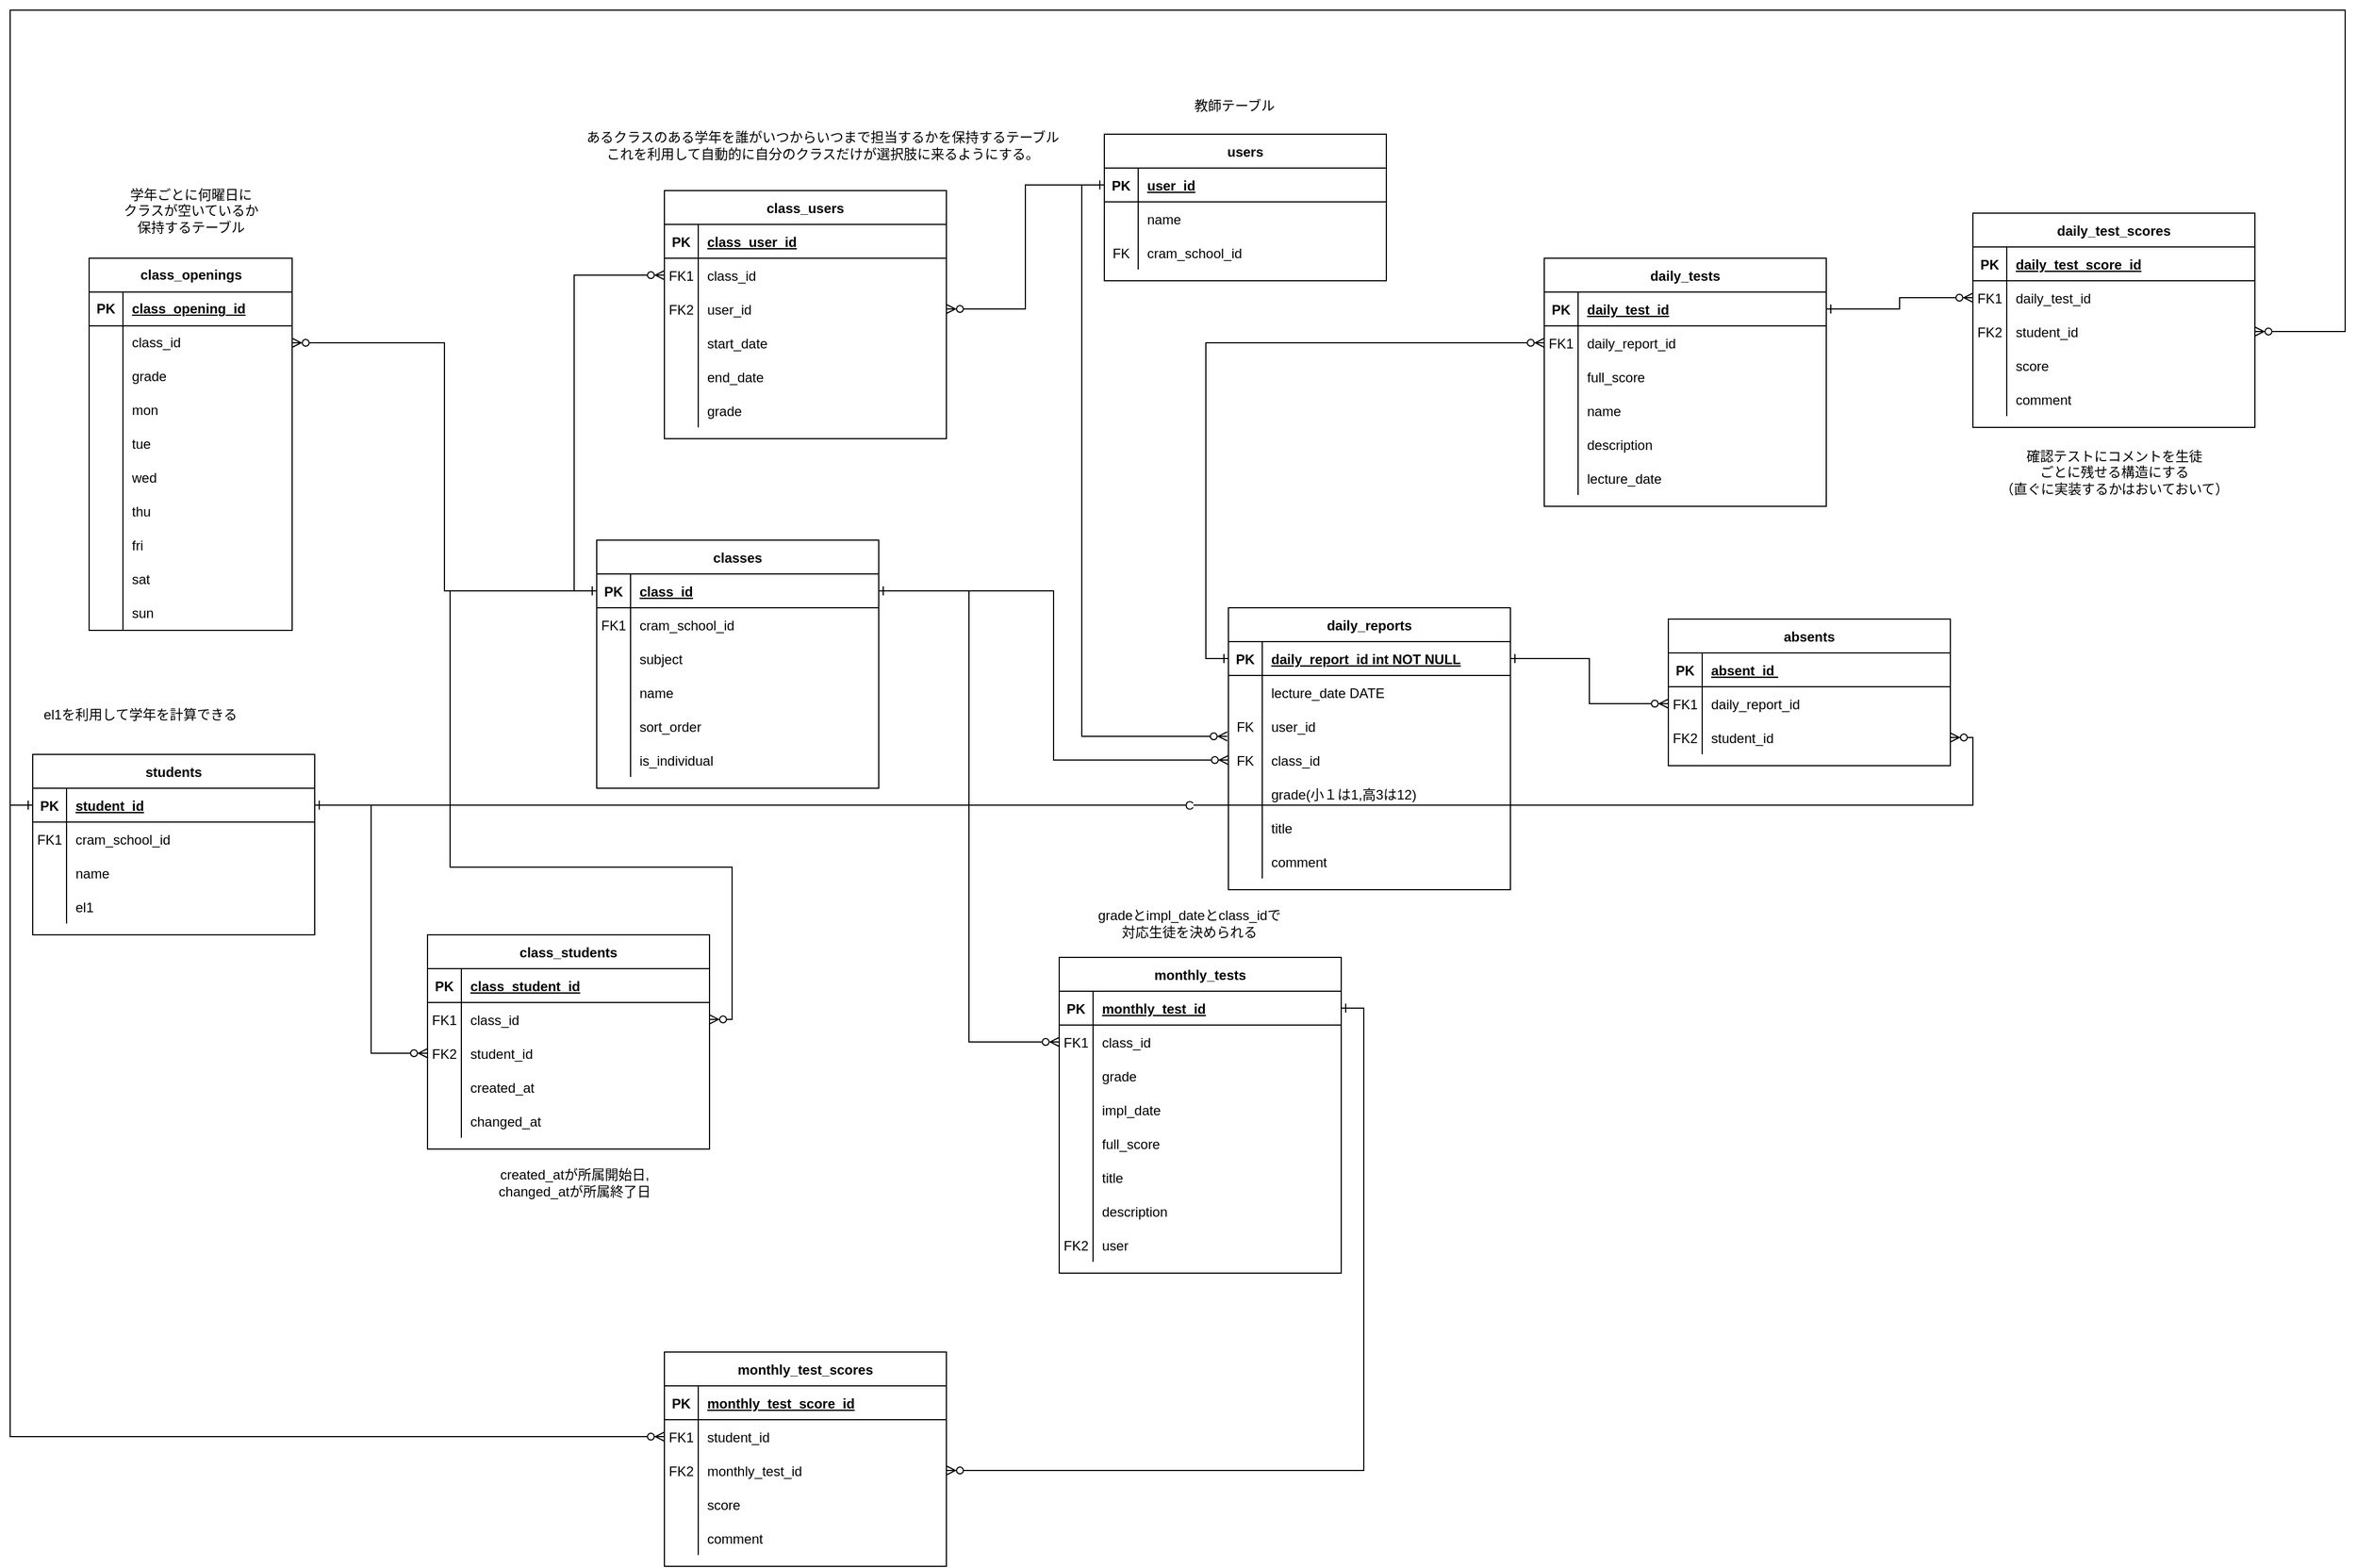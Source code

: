 <mxfile version="26.1.1">
  <diagram id="R2lEEEUBdFMjLlhIrx00" name="Page-1">
    <mxGraphModel dx="3545" dy="1926" grid="1" gridSize="10" guides="1" tooltips="1" connect="1" arrows="1" fold="1" page="1" pageScale="1" pageWidth="850" pageHeight="1100" math="0" shadow="0" extFonts="Permanent Marker^https://fonts.googleapis.com/css?family=Permanent+Marker">
      <root>
        <mxCell id="0" />
        <mxCell id="1" parent="0" />
        <mxCell id="C-vyLk0tnHw3VtMMgP7b-13" value="absents" style="shape=table;startSize=30;container=1;collapsible=1;childLayout=tableLayout;fixedRows=1;rowLines=0;fontStyle=1;align=center;resizeLast=1;" parent="1" vertex="1">
          <mxGeometry x="510" y="130" width="250" height="130" as="geometry" />
        </mxCell>
        <mxCell id="C-vyLk0tnHw3VtMMgP7b-14" value="" style="shape=partialRectangle;collapsible=0;dropTarget=0;pointerEvents=0;fillColor=none;points=[[0,0.5],[1,0.5]];portConstraint=eastwest;top=0;left=0;right=0;bottom=1;" parent="C-vyLk0tnHw3VtMMgP7b-13" vertex="1">
          <mxGeometry y="30" width="250" height="30" as="geometry" />
        </mxCell>
        <mxCell id="C-vyLk0tnHw3VtMMgP7b-15" value="PK" style="shape=partialRectangle;overflow=hidden;connectable=0;fillColor=none;top=0;left=0;bottom=0;right=0;fontStyle=1;" parent="C-vyLk0tnHw3VtMMgP7b-14" vertex="1">
          <mxGeometry width="30" height="30" as="geometry">
            <mxRectangle width="30" height="30" as="alternateBounds" />
          </mxGeometry>
        </mxCell>
        <mxCell id="C-vyLk0tnHw3VtMMgP7b-16" value="absent_id " style="shape=partialRectangle;overflow=hidden;connectable=0;fillColor=none;top=0;left=0;bottom=0;right=0;align=left;spacingLeft=6;fontStyle=5;" parent="C-vyLk0tnHw3VtMMgP7b-14" vertex="1">
          <mxGeometry x="30" width="220" height="30" as="geometry">
            <mxRectangle width="220" height="30" as="alternateBounds" />
          </mxGeometry>
        </mxCell>
        <mxCell id="C-vyLk0tnHw3VtMMgP7b-17" value="" style="shape=partialRectangle;collapsible=0;dropTarget=0;pointerEvents=0;fillColor=none;points=[[0,0.5],[1,0.5]];portConstraint=eastwest;top=0;left=0;right=0;bottom=0;" parent="C-vyLk0tnHw3VtMMgP7b-13" vertex="1">
          <mxGeometry y="60" width="250" height="30" as="geometry" />
        </mxCell>
        <mxCell id="C-vyLk0tnHw3VtMMgP7b-18" value="FK1" style="shape=partialRectangle;overflow=hidden;connectable=0;fillColor=none;top=0;left=0;bottom=0;right=0;" parent="C-vyLk0tnHw3VtMMgP7b-17" vertex="1">
          <mxGeometry width="30" height="30" as="geometry">
            <mxRectangle width="30" height="30" as="alternateBounds" />
          </mxGeometry>
        </mxCell>
        <mxCell id="C-vyLk0tnHw3VtMMgP7b-19" value="daily_report_id" style="shape=partialRectangle;overflow=hidden;connectable=0;fillColor=none;top=0;left=0;bottom=0;right=0;align=left;spacingLeft=6;" parent="C-vyLk0tnHw3VtMMgP7b-17" vertex="1">
          <mxGeometry x="30" width="220" height="30" as="geometry">
            <mxRectangle width="220" height="30" as="alternateBounds" />
          </mxGeometry>
        </mxCell>
        <mxCell id="C-vyLk0tnHw3VtMMgP7b-20" value="" style="shape=partialRectangle;collapsible=0;dropTarget=0;pointerEvents=0;fillColor=none;points=[[0,0.5],[1,0.5]];portConstraint=eastwest;top=0;left=0;right=0;bottom=0;" parent="C-vyLk0tnHw3VtMMgP7b-13" vertex="1">
          <mxGeometry y="90" width="250" height="30" as="geometry" />
        </mxCell>
        <mxCell id="C-vyLk0tnHw3VtMMgP7b-21" value="FK2" style="shape=partialRectangle;overflow=hidden;connectable=0;fillColor=none;top=0;left=0;bottom=0;right=0;" parent="C-vyLk0tnHw3VtMMgP7b-20" vertex="1">
          <mxGeometry width="30" height="30" as="geometry">
            <mxRectangle width="30" height="30" as="alternateBounds" />
          </mxGeometry>
        </mxCell>
        <mxCell id="C-vyLk0tnHw3VtMMgP7b-22" value="student_id" style="shape=partialRectangle;overflow=hidden;connectable=0;fillColor=none;top=0;left=0;bottom=0;right=0;align=left;spacingLeft=6;" parent="C-vyLk0tnHw3VtMMgP7b-20" vertex="1">
          <mxGeometry x="30" width="220" height="30" as="geometry">
            <mxRectangle width="220" height="30" as="alternateBounds" />
          </mxGeometry>
        </mxCell>
        <mxCell id="C-vyLk0tnHw3VtMMgP7b-23" value="daily_reports" style="shape=table;startSize=30;container=1;collapsible=1;childLayout=tableLayout;fixedRows=1;rowLines=0;fontStyle=1;align=center;resizeLast=1;" parent="1" vertex="1">
          <mxGeometry x="120" y="120" width="250" height="250" as="geometry" />
        </mxCell>
        <mxCell id="C-vyLk0tnHw3VtMMgP7b-24" value="" style="shape=partialRectangle;collapsible=0;dropTarget=0;pointerEvents=0;fillColor=none;points=[[0,0.5],[1,0.5]];portConstraint=eastwest;top=0;left=0;right=0;bottom=1;" parent="C-vyLk0tnHw3VtMMgP7b-23" vertex="1">
          <mxGeometry y="30" width="250" height="30" as="geometry" />
        </mxCell>
        <mxCell id="C-vyLk0tnHw3VtMMgP7b-25" value="PK" style="shape=partialRectangle;overflow=hidden;connectable=0;fillColor=none;top=0;left=0;bottom=0;right=0;fontStyle=1;" parent="C-vyLk0tnHw3VtMMgP7b-24" vertex="1">
          <mxGeometry width="30" height="30" as="geometry">
            <mxRectangle width="30" height="30" as="alternateBounds" />
          </mxGeometry>
        </mxCell>
        <mxCell id="C-vyLk0tnHw3VtMMgP7b-26" value="daily_report_id int NOT NULL " style="shape=partialRectangle;overflow=hidden;connectable=0;fillColor=none;top=0;left=0;bottom=0;right=0;align=left;spacingLeft=6;fontStyle=5;" parent="C-vyLk0tnHw3VtMMgP7b-24" vertex="1">
          <mxGeometry x="30" width="220" height="30" as="geometry">
            <mxRectangle width="220" height="30" as="alternateBounds" />
          </mxGeometry>
        </mxCell>
        <mxCell id="C-vyLk0tnHw3VtMMgP7b-27" value="" style="shape=partialRectangle;collapsible=0;dropTarget=0;pointerEvents=0;fillColor=none;points=[[0,0.5],[1,0.5]];portConstraint=eastwest;top=0;left=0;right=0;bottom=0;" parent="C-vyLk0tnHw3VtMMgP7b-23" vertex="1">
          <mxGeometry y="60" width="250" height="30" as="geometry" />
        </mxCell>
        <mxCell id="C-vyLk0tnHw3VtMMgP7b-28" value="" style="shape=partialRectangle;overflow=hidden;connectable=0;fillColor=none;top=0;left=0;bottom=0;right=0;" parent="C-vyLk0tnHw3VtMMgP7b-27" vertex="1">
          <mxGeometry width="30" height="30" as="geometry">
            <mxRectangle width="30" height="30" as="alternateBounds" />
          </mxGeometry>
        </mxCell>
        <mxCell id="C-vyLk0tnHw3VtMMgP7b-29" value="lecture_date DATE" style="shape=partialRectangle;overflow=hidden;connectable=0;fillColor=none;top=0;left=0;bottom=0;right=0;align=left;spacingLeft=6;" parent="C-vyLk0tnHw3VtMMgP7b-27" vertex="1">
          <mxGeometry x="30" width="220" height="30" as="geometry">
            <mxRectangle width="220" height="30" as="alternateBounds" />
          </mxGeometry>
        </mxCell>
        <mxCell id="cAPJFJsaSZglqteTSmv8-1" value="" style="shape=partialRectangle;collapsible=0;dropTarget=0;pointerEvents=0;fillColor=none;points=[[0,0.5],[1,0.5]];portConstraint=eastwest;top=0;left=0;right=0;bottom=0;" parent="C-vyLk0tnHw3VtMMgP7b-23" vertex="1">
          <mxGeometry y="90" width="250" height="30" as="geometry" />
        </mxCell>
        <mxCell id="cAPJFJsaSZglqteTSmv8-2" value="FK" style="shape=partialRectangle;overflow=hidden;connectable=0;fillColor=none;top=0;left=0;bottom=0;right=0;" parent="cAPJFJsaSZglqteTSmv8-1" vertex="1">
          <mxGeometry width="30" height="30" as="geometry">
            <mxRectangle width="30" height="30" as="alternateBounds" />
          </mxGeometry>
        </mxCell>
        <mxCell id="cAPJFJsaSZglqteTSmv8-3" value="user_id " style="shape=partialRectangle;overflow=hidden;connectable=0;fillColor=none;top=0;left=0;bottom=0;right=0;align=left;spacingLeft=6;" parent="cAPJFJsaSZglqteTSmv8-1" vertex="1">
          <mxGeometry x="30" width="220" height="30" as="geometry">
            <mxRectangle width="220" height="30" as="alternateBounds" />
          </mxGeometry>
        </mxCell>
        <mxCell id="cAPJFJsaSZglqteTSmv8-4" value="" style="shape=partialRectangle;collapsible=0;dropTarget=0;pointerEvents=0;fillColor=none;points=[[0,0.5],[1,0.5]];portConstraint=eastwest;top=0;left=0;right=0;bottom=0;" parent="C-vyLk0tnHw3VtMMgP7b-23" vertex="1">
          <mxGeometry y="120" width="250" height="30" as="geometry" />
        </mxCell>
        <mxCell id="cAPJFJsaSZglqteTSmv8-5" value="FK" style="shape=partialRectangle;overflow=hidden;connectable=0;fillColor=none;top=0;left=0;bottom=0;right=0;" parent="cAPJFJsaSZglqteTSmv8-4" vertex="1">
          <mxGeometry width="30" height="30" as="geometry">
            <mxRectangle width="30" height="30" as="alternateBounds" />
          </mxGeometry>
        </mxCell>
        <mxCell id="cAPJFJsaSZglqteTSmv8-6" value="class_id" style="shape=partialRectangle;overflow=hidden;connectable=0;fillColor=none;top=0;left=0;bottom=0;right=0;align=left;spacingLeft=6;" parent="cAPJFJsaSZglqteTSmv8-4" vertex="1">
          <mxGeometry x="30" width="220" height="30" as="geometry">
            <mxRectangle width="220" height="30" as="alternateBounds" />
          </mxGeometry>
        </mxCell>
        <mxCell id="cAPJFJsaSZglqteTSmv8-7" value="" style="shape=partialRectangle;collapsible=0;dropTarget=0;pointerEvents=0;fillColor=none;points=[[0,0.5],[1,0.5]];portConstraint=eastwest;top=0;left=0;right=0;bottom=0;" parent="C-vyLk0tnHw3VtMMgP7b-23" vertex="1">
          <mxGeometry y="150" width="250" height="30" as="geometry" />
        </mxCell>
        <mxCell id="cAPJFJsaSZglqteTSmv8-8" value="" style="shape=partialRectangle;overflow=hidden;connectable=0;fillColor=none;top=0;left=0;bottom=0;right=0;" parent="cAPJFJsaSZglqteTSmv8-7" vertex="1">
          <mxGeometry width="30" height="30" as="geometry">
            <mxRectangle width="30" height="30" as="alternateBounds" />
          </mxGeometry>
        </mxCell>
        <mxCell id="cAPJFJsaSZglqteTSmv8-9" value="grade(小１は1,高3は12)" style="shape=partialRectangle;overflow=hidden;connectable=0;fillColor=none;top=0;left=0;bottom=0;right=0;align=left;spacingLeft=6;" parent="cAPJFJsaSZglqteTSmv8-7" vertex="1">
          <mxGeometry x="30" width="220" height="30" as="geometry">
            <mxRectangle width="220" height="30" as="alternateBounds" />
          </mxGeometry>
        </mxCell>
        <mxCell id="cAPJFJsaSZglqteTSmv8-10" value="" style="shape=partialRectangle;collapsible=0;dropTarget=0;pointerEvents=0;fillColor=none;points=[[0,0.5],[1,0.5]];portConstraint=eastwest;top=0;left=0;right=0;bottom=0;" parent="C-vyLk0tnHw3VtMMgP7b-23" vertex="1">
          <mxGeometry y="180" width="250" height="30" as="geometry" />
        </mxCell>
        <mxCell id="cAPJFJsaSZglqteTSmv8-11" value="" style="shape=partialRectangle;overflow=hidden;connectable=0;fillColor=none;top=0;left=0;bottom=0;right=0;" parent="cAPJFJsaSZglqteTSmv8-10" vertex="1">
          <mxGeometry width="30" height="30" as="geometry">
            <mxRectangle width="30" height="30" as="alternateBounds" />
          </mxGeometry>
        </mxCell>
        <mxCell id="cAPJFJsaSZglqteTSmv8-12" value="title" style="shape=partialRectangle;overflow=hidden;connectable=0;fillColor=none;top=0;left=0;bottom=0;right=0;align=left;spacingLeft=6;" parent="cAPJFJsaSZglqteTSmv8-10" vertex="1">
          <mxGeometry x="30" width="220" height="30" as="geometry">
            <mxRectangle width="220" height="30" as="alternateBounds" />
          </mxGeometry>
        </mxCell>
        <mxCell id="cAPJFJsaSZglqteTSmv8-13" value="" style="shape=partialRectangle;collapsible=0;dropTarget=0;pointerEvents=0;fillColor=none;points=[[0,0.5],[1,0.5]];portConstraint=eastwest;top=0;left=0;right=0;bottom=0;" parent="C-vyLk0tnHw3VtMMgP7b-23" vertex="1">
          <mxGeometry y="210" width="250" height="30" as="geometry" />
        </mxCell>
        <mxCell id="cAPJFJsaSZglqteTSmv8-14" value="" style="shape=partialRectangle;overflow=hidden;connectable=0;fillColor=none;top=0;left=0;bottom=0;right=0;" parent="cAPJFJsaSZglqteTSmv8-13" vertex="1">
          <mxGeometry width="30" height="30" as="geometry">
            <mxRectangle width="30" height="30" as="alternateBounds" />
          </mxGeometry>
        </mxCell>
        <mxCell id="cAPJFJsaSZglqteTSmv8-15" value="comment" style="shape=partialRectangle;overflow=hidden;connectable=0;fillColor=none;top=0;left=0;bottom=0;right=0;align=left;spacingLeft=6;" parent="cAPJFJsaSZglqteTSmv8-13" vertex="1">
          <mxGeometry x="30" width="220" height="30" as="geometry">
            <mxRectangle width="220" height="30" as="alternateBounds" />
          </mxGeometry>
        </mxCell>
        <mxCell id="cAPJFJsaSZglqteTSmv8-16" style="edgeStyle=orthogonalEdgeStyle;rounded=0;orthogonalLoop=1;jettySize=auto;html=1;exitX=1;exitY=0.5;exitDx=0;exitDy=0;startArrow=ERone;startFill=0;endArrow=ERzeroToMany;endFill=0;" parent="1" source="C-vyLk0tnHw3VtMMgP7b-24" target="C-vyLk0tnHw3VtMMgP7b-17" edge="1">
          <mxGeometry relative="1" as="geometry" />
        </mxCell>
        <mxCell id="cAPJFJsaSZglqteTSmv8-17" value="daily_tests" style="shape=table;startSize=30;container=1;collapsible=1;childLayout=tableLayout;fixedRows=1;rowLines=0;fontStyle=1;align=center;resizeLast=1;" parent="1" vertex="1">
          <mxGeometry x="400" y="-190" width="250" height="220" as="geometry" />
        </mxCell>
        <mxCell id="cAPJFJsaSZglqteTSmv8-18" value="" style="shape=partialRectangle;collapsible=0;dropTarget=0;pointerEvents=0;fillColor=none;points=[[0,0.5],[1,0.5]];portConstraint=eastwest;top=0;left=0;right=0;bottom=1;" parent="cAPJFJsaSZglqteTSmv8-17" vertex="1">
          <mxGeometry y="30" width="250" height="30" as="geometry" />
        </mxCell>
        <mxCell id="cAPJFJsaSZglqteTSmv8-19" value="PK" style="shape=partialRectangle;overflow=hidden;connectable=0;fillColor=none;top=0;left=0;bottom=0;right=0;fontStyle=1;" parent="cAPJFJsaSZglqteTSmv8-18" vertex="1">
          <mxGeometry width="30" height="30" as="geometry">
            <mxRectangle width="30" height="30" as="alternateBounds" />
          </mxGeometry>
        </mxCell>
        <mxCell id="cAPJFJsaSZglqteTSmv8-20" value="daily_test_id" style="shape=partialRectangle;overflow=hidden;connectable=0;fillColor=none;top=0;left=0;bottom=0;right=0;align=left;spacingLeft=6;fontStyle=5;" parent="cAPJFJsaSZglqteTSmv8-18" vertex="1">
          <mxGeometry x="30" width="220" height="30" as="geometry">
            <mxRectangle width="220" height="30" as="alternateBounds" />
          </mxGeometry>
        </mxCell>
        <mxCell id="cAPJFJsaSZglqteTSmv8-21" value="" style="shape=partialRectangle;collapsible=0;dropTarget=0;pointerEvents=0;fillColor=none;points=[[0,0.5],[1,0.5]];portConstraint=eastwest;top=0;left=0;right=0;bottom=0;" parent="cAPJFJsaSZglqteTSmv8-17" vertex="1">
          <mxGeometry y="60" width="250" height="30" as="geometry" />
        </mxCell>
        <mxCell id="cAPJFJsaSZglqteTSmv8-22" value="FK1" style="shape=partialRectangle;overflow=hidden;connectable=0;fillColor=none;top=0;left=0;bottom=0;right=0;" parent="cAPJFJsaSZglqteTSmv8-21" vertex="1">
          <mxGeometry width="30" height="30" as="geometry">
            <mxRectangle width="30" height="30" as="alternateBounds" />
          </mxGeometry>
        </mxCell>
        <mxCell id="cAPJFJsaSZglqteTSmv8-23" value="daily_report_id" style="shape=partialRectangle;overflow=hidden;connectable=0;fillColor=none;top=0;left=0;bottom=0;right=0;align=left;spacingLeft=6;" parent="cAPJFJsaSZglqteTSmv8-21" vertex="1">
          <mxGeometry x="30" width="220" height="30" as="geometry">
            <mxRectangle width="220" height="30" as="alternateBounds" />
          </mxGeometry>
        </mxCell>
        <mxCell id="cAPJFJsaSZglqteTSmv8-24" value="" style="shape=partialRectangle;collapsible=0;dropTarget=0;pointerEvents=0;fillColor=none;points=[[0,0.5],[1,0.5]];portConstraint=eastwest;top=0;left=0;right=0;bottom=0;" parent="cAPJFJsaSZglqteTSmv8-17" vertex="1">
          <mxGeometry y="90" width="250" height="30" as="geometry" />
        </mxCell>
        <mxCell id="cAPJFJsaSZglqteTSmv8-25" value="" style="shape=partialRectangle;overflow=hidden;connectable=0;fillColor=none;top=0;left=0;bottom=0;right=0;" parent="cAPJFJsaSZglqteTSmv8-24" vertex="1">
          <mxGeometry width="30" height="30" as="geometry">
            <mxRectangle width="30" height="30" as="alternateBounds" />
          </mxGeometry>
        </mxCell>
        <mxCell id="cAPJFJsaSZglqteTSmv8-26" value="full_score" style="shape=partialRectangle;overflow=hidden;connectable=0;fillColor=none;top=0;left=0;bottom=0;right=0;align=left;spacingLeft=6;" parent="cAPJFJsaSZglqteTSmv8-24" vertex="1">
          <mxGeometry x="30" width="220" height="30" as="geometry">
            <mxRectangle width="220" height="30" as="alternateBounds" />
          </mxGeometry>
        </mxCell>
        <mxCell id="cAPJFJsaSZglqteTSmv8-116" value="" style="shape=partialRectangle;collapsible=0;dropTarget=0;pointerEvents=0;fillColor=none;points=[[0,0.5],[1,0.5]];portConstraint=eastwest;top=0;left=0;right=0;bottom=0;" parent="cAPJFJsaSZglqteTSmv8-17" vertex="1">
          <mxGeometry y="120" width="250" height="30" as="geometry" />
        </mxCell>
        <mxCell id="cAPJFJsaSZglqteTSmv8-117" value="" style="shape=partialRectangle;overflow=hidden;connectable=0;fillColor=none;top=0;left=0;bottom=0;right=0;" parent="cAPJFJsaSZglqteTSmv8-116" vertex="1">
          <mxGeometry width="30" height="30" as="geometry">
            <mxRectangle width="30" height="30" as="alternateBounds" />
          </mxGeometry>
        </mxCell>
        <mxCell id="cAPJFJsaSZglqteTSmv8-118" value="name" style="shape=partialRectangle;overflow=hidden;connectable=0;fillColor=none;top=0;left=0;bottom=0;right=0;align=left;spacingLeft=6;" parent="cAPJFJsaSZglqteTSmv8-116" vertex="1">
          <mxGeometry x="30" width="220" height="30" as="geometry">
            <mxRectangle width="220" height="30" as="alternateBounds" />
          </mxGeometry>
        </mxCell>
        <mxCell id="cAPJFJsaSZglqteTSmv8-119" value="" style="shape=partialRectangle;collapsible=0;dropTarget=0;pointerEvents=0;fillColor=none;points=[[0,0.5],[1,0.5]];portConstraint=eastwest;top=0;left=0;right=0;bottom=0;" parent="cAPJFJsaSZglqteTSmv8-17" vertex="1">
          <mxGeometry y="150" width="250" height="30" as="geometry" />
        </mxCell>
        <mxCell id="cAPJFJsaSZglqteTSmv8-120" value="" style="shape=partialRectangle;overflow=hidden;connectable=0;fillColor=none;top=0;left=0;bottom=0;right=0;" parent="cAPJFJsaSZglqteTSmv8-119" vertex="1">
          <mxGeometry width="30" height="30" as="geometry">
            <mxRectangle width="30" height="30" as="alternateBounds" />
          </mxGeometry>
        </mxCell>
        <mxCell id="cAPJFJsaSZglqteTSmv8-121" value="description" style="shape=partialRectangle;overflow=hidden;connectable=0;fillColor=none;top=0;left=0;bottom=0;right=0;align=left;spacingLeft=6;" parent="cAPJFJsaSZglqteTSmv8-119" vertex="1">
          <mxGeometry x="30" width="220" height="30" as="geometry">
            <mxRectangle width="220" height="30" as="alternateBounds" />
          </mxGeometry>
        </mxCell>
        <mxCell id="cAPJFJsaSZglqteTSmv8-122" value="" style="shape=partialRectangle;collapsible=0;dropTarget=0;pointerEvents=0;fillColor=none;points=[[0,0.5],[1,0.5]];portConstraint=eastwest;top=0;left=0;right=0;bottom=0;" parent="cAPJFJsaSZglqteTSmv8-17" vertex="1">
          <mxGeometry y="180" width="250" height="30" as="geometry" />
        </mxCell>
        <mxCell id="cAPJFJsaSZglqteTSmv8-123" value="" style="shape=partialRectangle;overflow=hidden;connectable=0;fillColor=none;top=0;left=0;bottom=0;right=0;" parent="cAPJFJsaSZglqteTSmv8-122" vertex="1">
          <mxGeometry width="30" height="30" as="geometry">
            <mxRectangle width="30" height="30" as="alternateBounds" />
          </mxGeometry>
        </mxCell>
        <mxCell id="cAPJFJsaSZglqteTSmv8-124" value="lecture_date" style="shape=partialRectangle;overflow=hidden;connectable=0;fillColor=none;top=0;left=0;bottom=0;right=0;align=left;spacingLeft=6;" parent="cAPJFJsaSZglqteTSmv8-122" vertex="1">
          <mxGeometry x="30" width="220" height="30" as="geometry">
            <mxRectangle width="220" height="30" as="alternateBounds" />
          </mxGeometry>
        </mxCell>
        <mxCell id="cAPJFJsaSZglqteTSmv8-27" value="classes" style="shape=table;startSize=30;container=1;collapsible=1;childLayout=tableLayout;fixedRows=1;rowLines=0;fontStyle=1;align=center;resizeLast=1;" parent="1" vertex="1">
          <mxGeometry x="-440" y="60" width="250" height="220" as="geometry" />
        </mxCell>
        <mxCell id="cAPJFJsaSZglqteTSmv8-28" value="" style="shape=partialRectangle;collapsible=0;dropTarget=0;pointerEvents=0;fillColor=none;points=[[0,0.5],[1,0.5]];portConstraint=eastwest;top=0;left=0;right=0;bottom=1;" parent="cAPJFJsaSZglqteTSmv8-27" vertex="1">
          <mxGeometry y="30" width="250" height="30" as="geometry" />
        </mxCell>
        <mxCell id="cAPJFJsaSZglqteTSmv8-29" value="PK" style="shape=partialRectangle;overflow=hidden;connectable=0;fillColor=none;top=0;left=0;bottom=0;right=0;fontStyle=1;" parent="cAPJFJsaSZglqteTSmv8-28" vertex="1">
          <mxGeometry width="30" height="30" as="geometry">
            <mxRectangle width="30" height="30" as="alternateBounds" />
          </mxGeometry>
        </mxCell>
        <mxCell id="cAPJFJsaSZglqteTSmv8-30" value="class_id" style="shape=partialRectangle;overflow=hidden;connectable=0;fillColor=none;top=0;left=0;bottom=0;right=0;align=left;spacingLeft=6;fontStyle=5;" parent="cAPJFJsaSZglqteTSmv8-28" vertex="1">
          <mxGeometry x="30" width="220" height="30" as="geometry">
            <mxRectangle width="220" height="30" as="alternateBounds" />
          </mxGeometry>
        </mxCell>
        <mxCell id="cAPJFJsaSZglqteTSmv8-31" value="" style="shape=partialRectangle;collapsible=0;dropTarget=0;pointerEvents=0;fillColor=none;points=[[0,0.5],[1,0.5]];portConstraint=eastwest;top=0;left=0;right=0;bottom=0;" parent="cAPJFJsaSZglqteTSmv8-27" vertex="1">
          <mxGeometry y="60" width="250" height="30" as="geometry" />
        </mxCell>
        <mxCell id="cAPJFJsaSZglqteTSmv8-32" value="FK1" style="shape=partialRectangle;overflow=hidden;connectable=0;fillColor=none;top=0;left=0;bottom=0;right=0;" parent="cAPJFJsaSZglqteTSmv8-31" vertex="1">
          <mxGeometry width="30" height="30" as="geometry">
            <mxRectangle width="30" height="30" as="alternateBounds" />
          </mxGeometry>
        </mxCell>
        <mxCell id="cAPJFJsaSZglqteTSmv8-33" value="cram_school_id" style="shape=partialRectangle;overflow=hidden;connectable=0;fillColor=none;top=0;left=0;bottom=0;right=0;align=left;spacingLeft=6;" parent="cAPJFJsaSZglqteTSmv8-31" vertex="1">
          <mxGeometry x="30" width="220" height="30" as="geometry">
            <mxRectangle width="220" height="30" as="alternateBounds" />
          </mxGeometry>
        </mxCell>
        <mxCell id="cAPJFJsaSZglqteTSmv8-34" value="" style="shape=partialRectangle;collapsible=0;dropTarget=0;pointerEvents=0;fillColor=none;points=[[0,0.5],[1,0.5]];portConstraint=eastwest;top=0;left=0;right=0;bottom=0;" parent="cAPJFJsaSZglqteTSmv8-27" vertex="1">
          <mxGeometry y="90" width="250" height="30" as="geometry" />
        </mxCell>
        <mxCell id="cAPJFJsaSZglqteTSmv8-35" value="" style="shape=partialRectangle;overflow=hidden;connectable=0;fillColor=none;top=0;left=0;bottom=0;right=0;" parent="cAPJFJsaSZglqteTSmv8-34" vertex="1">
          <mxGeometry width="30" height="30" as="geometry">
            <mxRectangle width="30" height="30" as="alternateBounds" />
          </mxGeometry>
        </mxCell>
        <mxCell id="cAPJFJsaSZglqteTSmv8-36" value="subject" style="shape=partialRectangle;overflow=hidden;connectable=0;fillColor=none;top=0;left=0;bottom=0;right=0;align=left;spacingLeft=6;" parent="cAPJFJsaSZglqteTSmv8-34" vertex="1">
          <mxGeometry x="30" width="220" height="30" as="geometry">
            <mxRectangle width="220" height="30" as="alternateBounds" />
          </mxGeometry>
        </mxCell>
        <mxCell id="cAPJFJsaSZglqteTSmv8-37" value="" style="shape=partialRectangle;collapsible=0;dropTarget=0;pointerEvents=0;fillColor=none;points=[[0,0.5],[1,0.5]];portConstraint=eastwest;top=0;left=0;right=0;bottom=0;" parent="cAPJFJsaSZglqteTSmv8-27" vertex="1">
          <mxGeometry y="120" width="250" height="30" as="geometry" />
        </mxCell>
        <mxCell id="cAPJFJsaSZglqteTSmv8-38" value="" style="shape=partialRectangle;overflow=hidden;connectable=0;fillColor=none;top=0;left=0;bottom=0;right=0;" parent="cAPJFJsaSZglqteTSmv8-37" vertex="1">
          <mxGeometry width="30" height="30" as="geometry">
            <mxRectangle width="30" height="30" as="alternateBounds" />
          </mxGeometry>
        </mxCell>
        <mxCell id="cAPJFJsaSZglqteTSmv8-39" value="name" style="shape=partialRectangle;overflow=hidden;connectable=0;fillColor=none;top=0;left=0;bottom=0;right=0;align=left;spacingLeft=6;" parent="cAPJFJsaSZglqteTSmv8-37" vertex="1">
          <mxGeometry x="30" width="220" height="30" as="geometry">
            <mxRectangle width="220" height="30" as="alternateBounds" />
          </mxGeometry>
        </mxCell>
        <mxCell id="cAPJFJsaSZglqteTSmv8-40" value="" style="shape=partialRectangle;collapsible=0;dropTarget=0;pointerEvents=0;fillColor=none;points=[[0,0.5],[1,0.5]];portConstraint=eastwest;top=0;left=0;right=0;bottom=0;" parent="cAPJFJsaSZglqteTSmv8-27" vertex="1">
          <mxGeometry y="150" width="250" height="30" as="geometry" />
        </mxCell>
        <mxCell id="cAPJFJsaSZglqteTSmv8-41" value="" style="shape=partialRectangle;overflow=hidden;connectable=0;fillColor=none;top=0;left=0;bottom=0;right=0;" parent="cAPJFJsaSZglqteTSmv8-40" vertex="1">
          <mxGeometry width="30" height="30" as="geometry">
            <mxRectangle width="30" height="30" as="alternateBounds" />
          </mxGeometry>
        </mxCell>
        <mxCell id="cAPJFJsaSZglqteTSmv8-42" value="sort_order" style="shape=partialRectangle;overflow=hidden;connectable=0;fillColor=none;top=0;left=0;bottom=0;right=0;align=left;spacingLeft=6;" parent="cAPJFJsaSZglqteTSmv8-40" vertex="1">
          <mxGeometry x="30" width="220" height="30" as="geometry">
            <mxRectangle width="220" height="30" as="alternateBounds" />
          </mxGeometry>
        </mxCell>
        <mxCell id="cAPJFJsaSZglqteTSmv8-43" value="" style="shape=partialRectangle;collapsible=0;dropTarget=0;pointerEvents=0;fillColor=none;points=[[0,0.5],[1,0.5]];portConstraint=eastwest;top=0;left=0;right=0;bottom=0;" parent="cAPJFJsaSZglqteTSmv8-27" vertex="1">
          <mxGeometry y="180" width="250" height="30" as="geometry" />
        </mxCell>
        <mxCell id="cAPJFJsaSZglqteTSmv8-44" value="" style="shape=partialRectangle;overflow=hidden;connectable=0;fillColor=none;top=0;left=0;bottom=0;right=0;" parent="cAPJFJsaSZglqteTSmv8-43" vertex="1">
          <mxGeometry width="30" height="30" as="geometry">
            <mxRectangle width="30" height="30" as="alternateBounds" />
          </mxGeometry>
        </mxCell>
        <mxCell id="cAPJFJsaSZglqteTSmv8-45" value="is_individual" style="shape=partialRectangle;overflow=hidden;connectable=0;fillColor=none;top=0;left=0;bottom=0;right=0;align=left;spacingLeft=6;" parent="cAPJFJsaSZglqteTSmv8-43" vertex="1">
          <mxGeometry x="30" width="220" height="30" as="geometry">
            <mxRectangle width="220" height="30" as="alternateBounds" />
          </mxGeometry>
        </mxCell>
        <mxCell id="cAPJFJsaSZglqteTSmv8-49" style="edgeStyle=orthogonalEdgeStyle;rounded=0;orthogonalLoop=1;jettySize=auto;html=1;exitX=1;exitY=0.5;exitDx=0;exitDy=0;entryX=0;entryY=0.5;entryDx=0;entryDy=0;startArrow=ERone;startFill=0;endArrow=ERzeroToMany;endFill=0;" parent="1" source="cAPJFJsaSZglqteTSmv8-28" target="cAPJFJsaSZglqteTSmv8-4" edge="1">
          <mxGeometry relative="1" as="geometry" />
        </mxCell>
        <mxCell id="cAPJFJsaSZglqteTSmv8-50" value="users" style="shape=table;startSize=30;container=1;collapsible=1;childLayout=tableLayout;fixedRows=1;rowLines=0;fontStyle=1;align=center;resizeLast=1;" parent="1" vertex="1">
          <mxGeometry x="10" y="-300" width="250" height="130" as="geometry" />
        </mxCell>
        <mxCell id="cAPJFJsaSZglqteTSmv8-51" value="" style="shape=partialRectangle;collapsible=0;dropTarget=0;pointerEvents=0;fillColor=none;points=[[0,0.5],[1,0.5]];portConstraint=eastwest;top=0;left=0;right=0;bottom=1;" parent="cAPJFJsaSZglqteTSmv8-50" vertex="1">
          <mxGeometry y="30" width="250" height="30" as="geometry" />
        </mxCell>
        <mxCell id="cAPJFJsaSZglqteTSmv8-52" value="PK" style="shape=partialRectangle;overflow=hidden;connectable=0;fillColor=none;top=0;left=0;bottom=0;right=0;fontStyle=1;" parent="cAPJFJsaSZglqteTSmv8-51" vertex="1">
          <mxGeometry width="30" height="30" as="geometry">
            <mxRectangle width="30" height="30" as="alternateBounds" />
          </mxGeometry>
        </mxCell>
        <mxCell id="cAPJFJsaSZglqteTSmv8-53" value="user_id" style="shape=partialRectangle;overflow=hidden;connectable=0;fillColor=none;top=0;left=0;bottom=0;right=0;align=left;spacingLeft=6;fontStyle=5;" parent="cAPJFJsaSZglqteTSmv8-51" vertex="1">
          <mxGeometry x="30" width="220" height="30" as="geometry">
            <mxRectangle width="220" height="30" as="alternateBounds" />
          </mxGeometry>
        </mxCell>
        <mxCell id="cAPJFJsaSZglqteTSmv8-54" value="" style="shape=partialRectangle;collapsible=0;dropTarget=0;pointerEvents=0;fillColor=none;points=[[0,0.5],[1,0.5]];portConstraint=eastwest;top=0;left=0;right=0;bottom=0;" parent="cAPJFJsaSZglqteTSmv8-50" vertex="1">
          <mxGeometry y="60" width="250" height="30" as="geometry" />
        </mxCell>
        <mxCell id="cAPJFJsaSZglqteTSmv8-55" value="" style="shape=partialRectangle;overflow=hidden;connectable=0;fillColor=none;top=0;left=0;bottom=0;right=0;" parent="cAPJFJsaSZglqteTSmv8-54" vertex="1">
          <mxGeometry width="30" height="30" as="geometry">
            <mxRectangle width="30" height="30" as="alternateBounds" />
          </mxGeometry>
        </mxCell>
        <mxCell id="cAPJFJsaSZglqteTSmv8-56" value="name" style="shape=partialRectangle;overflow=hidden;connectable=0;fillColor=none;top=0;left=0;bottom=0;right=0;align=left;spacingLeft=6;" parent="cAPJFJsaSZglqteTSmv8-54" vertex="1">
          <mxGeometry x="30" width="220" height="30" as="geometry">
            <mxRectangle width="220" height="30" as="alternateBounds" />
          </mxGeometry>
        </mxCell>
        <mxCell id="cAPJFJsaSZglqteTSmv8-57" value="" style="shape=partialRectangle;collapsible=0;dropTarget=0;pointerEvents=0;fillColor=none;points=[[0,0.5],[1,0.5]];portConstraint=eastwest;top=0;left=0;right=0;bottom=0;" parent="cAPJFJsaSZglqteTSmv8-50" vertex="1">
          <mxGeometry y="90" width="250" height="30" as="geometry" />
        </mxCell>
        <mxCell id="cAPJFJsaSZglqteTSmv8-58" value="FK" style="shape=partialRectangle;overflow=hidden;connectable=0;fillColor=none;top=0;left=0;bottom=0;right=0;" parent="cAPJFJsaSZglqteTSmv8-57" vertex="1">
          <mxGeometry width="30" height="30" as="geometry">
            <mxRectangle width="30" height="30" as="alternateBounds" />
          </mxGeometry>
        </mxCell>
        <mxCell id="cAPJFJsaSZglqteTSmv8-59" value="cram_school_id" style="shape=partialRectangle;overflow=hidden;connectable=0;fillColor=none;top=0;left=0;bottom=0;right=0;align=left;spacingLeft=6;" parent="cAPJFJsaSZglqteTSmv8-57" vertex="1">
          <mxGeometry x="30" width="220" height="30" as="geometry">
            <mxRectangle width="220" height="30" as="alternateBounds" />
          </mxGeometry>
        </mxCell>
        <mxCell id="cAPJFJsaSZglqteTSmv8-60" value="class_users" style="shape=table;startSize=30;container=1;collapsible=1;childLayout=tableLayout;fixedRows=1;rowLines=0;fontStyle=1;align=center;resizeLast=1;" parent="1" vertex="1">
          <mxGeometry x="-380" y="-250" width="250" height="220" as="geometry" />
        </mxCell>
        <mxCell id="cAPJFJsaSZglqteTSmv8-61" value="" style="shape=partialRectangle;collapsible=0;dropTarget=0;pointerEvents=0;fillColor=none;points=[[0,0.5],[1,0.5]];portConstraint=eastwest;top=0;left=0;right=0;bottom=1;" parent="cAPJFJsaSZglqteTSmv8-60" vertex="1">
          <mxGeometry y="30" width="250" height="30" as="geometry" />
        </mxCell>
        <mxCell id="cAPJFJsaSZglqteTSmv8-62" value="PK" style="shape=partialRectangle;overflow=hidden;connectable=0;fillColor=none;top=0;left=0;bottom=0;right=0;fontStyle=1;" parent="cAPJFJsaSZglqteTSmv8-61" vertex="1">
          <mxGeometry width="30" height="30" as="geometry">
            <mxRectangle width="30" height="30" as="alternateBounds" />
          </mxGeometry>
        </mxCell>
        <mxCell id="cAPJFJsaSZglqteTSmv8-63" value="class_user_id" style="shape=partialRectangle;overflow=hidden;connectable=0;fillColor=none;top=0;left=0;bottom=0;right=0;align=left;spacingLeft=6;fontStyle=5;" parent="cAPJFJsaSZglqteTSmv8-61" vertex="1">
          <mxGeometry x="30" width="220" height="30" as="geometry">
            <mxRectangle width="220" height="30" as="alternateBounds" />
          </mxGeometry>
        </mxCell>
        <mxCell id="cAPJFJsaSZglqteTSmv8-64" value="" style="shape=partialRectangle;collapsible=0;dropTarget=0;pointerEvents=0;fillColor=none;points=[[0,0.5],[1,0.5]];portConstraint=eastwest;top=0;left=0;right=0;bottom=0;" parent="cAPJFJsaSZglqteTSmv8-60" vertex="1">
          <mxGeometry y="60" width="250" height="30" as="geometry" />
        </mxCell>
        <mxCell id="cAPJFJsaSZglqteTSmv8-65" value="FK1" style="shape=partialRectangle;overflow=hidden;connectable=0;fillColor=none;top=0;left=0;bottom=0;right=0;" parent="cAPJFJsaSZglqteTSmv8-64" vertex="1">
          <mxGeometry width="30" height="30" as="geometry">
            <mxRectangle width="30" height="30" as="alternateBounds" />
          </mxGeometry>
        </mxCell>
        <mxCell id="cAPJFJsaSZglqteTSmv8-66" value="class_id" style="shape=partialRectangle;overflow=hidden;connectable=0;fillColor=none;top=0;left=0;bottom=0;right=0;align=left;spacingLeft=6;" parent="cAPJFJsaSZglqteTSmv8-64" vertex="1">
          <mxGeometry x="30" width="220" height="30" as="geometry">
            <mxRectangle width="220" height="30" as="alternateBounds" />
          </mxGeometry>
        </mxCell>
        <mxCell id="cAPJFJsaSZglqteTSmv8-67" value="" style="shape=partialRectangle;collapsible=0;dropTarget=0;pointerEvents=0;fillColor=none;points=[[0,0.5],[1,0.5]];portConstraint=eastwest;top=0;left=0;right=0;bottom=0;" parent="cAPJFJsaSZglqteTSmv8-60" vertex="1">
          <mxGeometry y="90" width="250" height="30" as="geometry" />
        </mxCell>
        <mxCell id="cAPJFJsaSZglqteTSmv8-68" value="FK2" style="shape=partialRectangle;overflow=hidden;connectable=0;fillColor=none;top=0;left=0;bottom=0;right=0;" parent="cAPJFJsaSZglqteTSmv8-67" vertex="1">
          <mxGeometry width="30" height="30" as="geometry">
            <mxRectangle width="30" height="30" as="alternateBounds" />
          </mxGeometry>
        </mxCell>
        <mxCell id="cAPJFJsaSZglqteTSmv8-69" value="user_id" style="shape=partialRectangle;overflow=hidden;connectable=0;fillColor=none;top=0;left=0;bottom=0;right=0;align=left;spacingLeft=6;" parent="cAPJFJsaSZglqteTSmv8-67" vertex="1">
          <mxGeometry x="30" width="220" height="30" as="geometry">
            <mxRectangle width="220" height="30" as="alternateBounds" />
          </mxGeometry>
        </mxCell>
        <mxCell id="cAPJFJsaSZglqteTSmv8-70" value="" style="shape=partialRectangle;collapsible=0;dropTarget=0;pointerEvents=0;fillColor=none;points=[[0,0.5],[1,0.5]];portConstraint=eastwest;top=0;left=0;right=0;bottom=0;" parent="cAPJFJsaSZglqteTSmv8-60" vertex="1">
          <mxGeometry y="120" width="250" height="30" as="geometry" />
        </mxCell>
        <mxCell id="cAPJFJsaSZglqteTSmv8-71" value="" style="shape=partialRectangle;overflow=hidden;connectable=0;fillColor=none;top=0;left=0;bottom=0;right=0;" parent="cAPJFJsaSZglqteTSmv8-70" vertex="1">
          <mxGeometry width="30" height="30" as="geometry">
            <mxRectangle width="30" height="30" as="alternateBounds" />
          </mxGeometry>
        </mxCell>
        <mxCell id="cAPJFJsaSZglqteTSmv8-72" value="start_date" style="shape=partialRectangle;overflow=hidden;connectable=0;fillColor=none;top=0;left=0;bottom=0;right=0;align=left;spacingLeft=6;" parent="cAPJFJsaSZglqteTSmv8-70" vertex="1">
          <mxGeometry x="30" width="220" height="30" as="geometry">
            <mxRectangle width="220" height="30" as="alternateBounds" />
          </mxGeometry>
        </mxCell>
        <mxCell id="cAPJFJsaSZglqteTSmv8-73" value="" style="shape=partialRectangle;collapsible=0;dropTarget=0;pointerEvents=0;fillColor=none;points=[[0,0.5],[1,0.5]];portConstraint=eastwest;top=0;left=0;right=0;bottom=0;" parent="cAPJFJsaSZglqteTSmv8-60" vertex="1">
          <mxGeometry y="150" width="250" height="30" as="geometry" />
        </mxCell>
        <mxCell id="cAPJFJsaSZglqteTSmv8-74" value="" style="shape=partialRectangle;overflow=hidden;connectable=0;fillColor=none;top=0;left=0;bottom=0;right=0;" parent="cAPJFJsaSZglqteTSmv8-73" vertex="1">
          <mxGeometry width="30" height="30" as="geometry">
            <mxRectangle width="30" height="30" as="alternateBounds" />
          </mxGeometry>
        </mxCell>
        <mxCell id="cAPJFJsaSZglqteTSmv8-75" value="end_date" style="shape=partialRectangle;overflow=hidden;connectable=0;fillColor=none;top=0;left=0;bottom=0;right=0;align=left;spacingLeft=6;" parent="cAPJFJsaSZglqteTSmv8-73" vertex="1">
          <mxGeometry x="30" width="220" height="30" as="geometry">
            <mxRectangle width="220" height="30" as="alternateBounds" />
          </mxGeometry>
        </mxCell>
        <mxCell id="cAPJFJsaSZglqteTSmv8-76" value="" style="shape=partialRectangle;collapsible=0;dropTarget=0;pointerEvents=0;fillColor=none;points=[[0,0.5],[1,0.5]];portConstraint=eastwest;top=0;left=0;right=0;bottom=0;" parent="cAPJFJsaSZglqteTSmv8-60" vertex="1">
          <mxGeometry y="180" width="250" height="30" as="geometry" />
        </mxCell>
        <mxCell id="cAPJFJsaSZglqteTSmv8-77" value="" style="shape=partialRectangle;overflow=hidden;connectable=0;fillColor=none;top=0;left=0;bottom=0;right=0;" parent="cAPJFJsaSZglqteTSmv8-76" vertex="1">
          <mxGeometry width="30" height="30" as="geometry">
            <mxRectangle width="30" height="30" as="alternateBounds" />
          </mxGeometry>
        </mxCell>
        <mxCell id="cAPJFJsaSZglqteTSmv8-78" value="grade" style="shape=partialRectangle;overflow=hidden;connectable=0;fillColor=none;top=0;left=0;bottom=0;right=0;align=left;spacingLeft=6;" parent="cAPJFJsaSZglqteTSmv8-76" vertex="1">
          <mxGeometry x="30" width="220" height="30" as="geometry">
            <mxRectangle width="220" height="30" as="alternateBounds" />
          </mxGeometry>
        </mxCell>
        <mxCell id="cAPJFJsaSZglqteTSmv8-79" style="edgeStyle=orthogonalEdgeStyle;rounded=0;orthogonalLoop=1;jettySize=auto;html=1;exitX=0;exitY=0.5;exitDx=0;exitDy=0;startArrow=ERone;startFill=0;endArrow=ERzeroToMany;endFill=0;" parent="1" source="cAPJFJsaSZglqteTSmv8-28" target="cAPJFJsaSZglqteTSmv8-64" edge="1">
          <mxGeometry relative="1" as="geometry" />
        </mxCell>
        <mxCell id="cAPJFJsaSZglqteTSmv8-80" style="edgeStyle=orthogonalEdgeStyle;rounded=0;orthogonalLoop=1;jettySize=auto;html=1;exitX=1;exitY=0.5;exitDx=0;exitDy=0;endArrow=ERone;endFill=0;startArrow=ERzeroToMany;startFill=0;" parent="1" source="cAPJFJsaSZglqteTSmv8-67" target="cAPJFJsaSZglqteTSmv8-51" edge="1">
          <mxGeometry relative="1" as="geometry" />
        </mxCell>
        <mxCell id="cAPJFJsaSZglqteTSmv8-81" value="あるクラスのある学年を誰がいつからいつまで担当するかを保持するテーブル&lt;br&gt;これを利用して自動的に自分のクラスだけが選択肢に来るようにする。" style="text;html=1;align=center;verticalAlign=middle;resizable=0;points=[];autosize=1;strokeColor=none;fillColor=none;" parent="1" vertex="1">
          <mxGeometry x="-460" y="-310" width="440" height="40" as="geometry" />
        </mxCell>
        <mxCell id="cAPJFJsaSZglqteTSmv8-82" value="students" style="shape=table;startSize=30;container=1;collapsible=1;childLayout=tableLayout;fixedRows=1;rowLines=0;fontStyle=1;align=center;resizeLast=1;" parent="1" vertex="1">
          <mxGeometry x="-940" y="250" width="250" height="160" as="geometry" />
        </mxCell>
        <mxCell id="cAPJFJsaSZglqteTSmv8-83" value="" style="shape=partialRectangle;collapsible=0;dropTarget=0;pointerEvents=0;fillColor=none;points=[[0,0.5],[1,0.5]];portConstraint=eastwest;top=0;left=0;right=0;bottom=1;" parent="cAPJFJsaSZglqteTSmv8-82" vertex="1">
          <mxGeometry y="30" width="250" height="30" as="geometry" />
        </mxCell>
        <mxCell id="cAPJFJsaSZglqteTSmv8-84" value="PK" style="shape=partialRectangle;overflow=hidden;connectable=0;fillColor=none;top=0;left=0;bottom=0;right=0;fontStyle=1;" parent="cAPJFJsaSZglqteTSmv8-83" vertex="1">
          <mxGeometry width="30" height="30" as="geometry">
            <mxRectangle width="30" height="30" as="alternateBounds" />
          </mxGeometry>
        </mxCell>
        <mxCell id="cAPJFJsaSZglqteTSmv8-85" value="student_id" style="shape=partialRectangle;overflow=hidden;connectable=0;fillColor=none;top=0;left=0;bottom=0;right=0;align=left;spacingLeft=6;fontStyle=5;" parent="cAPJFJsaSZglqteTSmv8-83" vertex="1">
          <mxGeometry x="30" width="220" height="30" as="geometry">
            <mxRectangle width="220" height="30" as="alternateBounds" />
          </mxGeometry>
        </mxCell>
        <mxCell id="cAPJFJsaSZglqteTSmv8-86" value="" style="shape=partialRectangle;collapsible=0;dropTarget=0;pointerEvents=0;fillColor=none;points=[[0,0.5],[1,0.5]];portConstraint=eastwest;top=0;left=0;right=0;bottom=0;" parent="cAPJFJsaSZglqteTSmv8-82" vertex="1">
          <mxGeometry y="60" width="250" height="30" as="geometry" />
        </mxCell>
        <mxCell id="cAPJFJsaSZglqteTSmv8-87" value="FK1" style="shape=partialRectangle;overflow=hidden;connectable=0;fillColor=none;top=0;left=0;bottom=0;right=0;" parent="cAPJFJsaSZglqteTSmv8-86" vertex="1">
          <mxGeometry width="30" height="30" as="geometry">
            <mxRectangle width="30" height="30" as="alternateBounds" />
          </mxGeometry>
        </mxCell>
        <mxCell id="cAPJFJsaSZglqteTSmv8-88" value="cram_school_id" style="shape=partialRectangle;overflow=hidden;connectable=0;fillColor=none;top=0;left=0;bottom=0;right=0;align=left;spacingLeft=6;" parent="cAPJFJsaSZglqteTSmv8-86" vertex="1">
          <mxGeometry x="30" width="220" height="30" as="geometry">
            <mxRectangle width="220" height="30" as="alternateBounds" />
          </mxGeometry>
        </mxCell>
        <mxCell id="cAPJFJsaSZglqteTSmv8-89" value="" style="shape=partialRectangle;collapsible=0;dropTarget=0;pointerEvents=0;fillColor=none;points=[[0,0.5],[1,0.5]];portConstraint=eastwest;top=0;left=0;right=0;bottom=0;" parent="cAPJFJsaSZglqteTSmv8-82" vertex="1">
          <mxGeometry y="90" width="250" height="30" as="geometry" />
        </mxCell>
        <mxCell id="cAPJFJsaSZglqteTSmv8-90" value="" style="shape=partialRectangle;overflow=hidden;connectable=0;fillColor=none;top=0;left=0;bottom=0;right=0;" parent="cAPJFJsaSZglqteTSmv8-89" vertex="1">
          <mxGeometry width="30" height="30" as="geometry">
            <mxRectangle width="30" height="30" as="alternateBounds" />
          </mxGeometry>
        </mxCell>
        <mxCell id="cAPJFJsaSZglqteTSmv8-91" value="name" style="shape=partialRectangle;overflow=hidden;connectable=0;fillColor=none;top=0;left=0;bottom=0;right=0;align=left;spacingLeft=6;" parent="cAPJFJsaSZglqteTSmv8-89" vertex="1">
          <mxGeometry x="30" width="220" height="30" as="geometry">
            <mxRectangle width="220" height="30" as="alternateBounds" />
          </mxGeometry>
        </mxCell>
        <mxCell id="cAPJFJsaSZglqteTSmv8-109" value="" style="shape=partialRectangle;collapsible=0;dropTarget=0;pointerEvents=0;fillColor=none;points=[[0,0.5],[1,0.5]];portConstraint=eastwest;top=0;left=0;right=0;bottom=0;" parent="cAPJFJsaSZglqteTSmv8-82" vertex="1">
          <mxGeometry y="120" width="250" height="30" as="geometry" />
        </mxCell>
        <mxCell id="cAPJFJsaSZglqteTSmv8-110" value="" style="shape=partialRectangle;overflow=hidden;connectable=0;fillColor=none;top=0;left=0;bottom=0;right=0;" parent="cAPJFJsaSZglqteTSmv8-109" vertex="1">
          <mxGeometry width="30" height="30" as="geometry">
            <mxRectangle width="30" height="30" as="alternateBounds" />
          </mxGeometry>
        </mxCell>
        <mxCell id="cAPJFJsaSZglqteTSmv8-111" value="el1" style="shape=partialRectangle;overflow=hidden;connectable=0;fillColor=none;top=0;left=0;bottom=0;right=0;align=left;spacingLeft=6;" parent="cAPJFJsaSZglqteTSmv8-109" vertex="1">
          <mxGeometry x="30" width="220" height="30" as="geometry">
            <mxRectangle width="220" height="30" as="alternateBounds" />
          </mxGeometry>
        </mxCell>
        <mxCell id="cAPJFJsaSZglqteTSmv8-92" value="class_students" style="shape=table;startSize=30;container=1;collapsible=1;childLayout=tableLayout;fixedRows=1;rowLines=0;fontStyle=1;align=center;resizeLast=1;" parent="1" vertex="1">
          <mxGeometry x="-590" y="410" width="250" height="190" as="geometry" />
        </mxCell>
        <mxCell id="cAPJFJsaSZglqteTSmv8-93" value="" style="shape=partialRectangle;collapsible=0;dropTarget=0;pointerEvents=0;fillColor=none;points=[[0,0.5],[1,0.5]];portConstraint=eastwest;top=0;left=0;right=0;bottom=1;" parent="cAPJFJsaSZglqteTSmv8-92" vertex="1">
          <mxGeometry y="30" width="250" height="30" as="geometry" />
        </mxCell>
        <mxCell id="cAPJFJsaSZglqteTSmv8-94" value="PK" style="shape=partialRectangle;overflow=hidden;connectable=0;fillColor=none;top=0;left=0;bottom=0;right=0;fontStyle=1;" parent="cAPJFJsaSZglqteTSmv8-93" vertex="1">
          <mxGeometry width="30" height="30" as="geometry">
            <mxRectangle width="30" height="30" as="alternateBounds" />
          </mxGeometry>
        </mxCell>
        <mxCell id="cAPJFJsaSZglqteTSmv8-95" value="class_student_id" style="shape=partialRectangle;overflow=hidden;connectable=0;fillColor=none;top=0;left=0;bottom=0;right=0;align=left;spacingLeft=6;fontStyle=5;" parent="cAPJFJsaSZglqteTSmv8-93" vertex="1">
          <mxGeometry x="30" width="220" height="30" as="geometry">
            <mxRectangle width="220" height="30" as="alternateBounds" />
          </mxGeometry>
        </mxCell>
        <mxCell id="cAPJFJsaSZglqteTSmv8-96" value="" style="shape=partialRectangle;collapsible=0;dropTarget=0;pointerEvents=0;fillColor=none;points=[[0,0.5],[1,0.5]];portConstraint=eastwest;top=0;left=0;right=0;bottom=0;" parent="cAPJFJsaSZglqteTSmv8-92" vertex="1">
          <mxGeometry y="60" width="250" height="30" as="geometry" />
        </mxCell>
        <mxCell id="cAPJFJsaSZglqteTSmv8-97" value="FK1" style="shape=partialRectangle;overflow=hidden;connectable=0;fillColor=none;top=0;left=0;bottom=0;right=0;" parent="cAPJFJsaSZglqteTSmv8-96" vertex="1">
          <mxGeometry width="30" height="30" as="geometry">
            <mxRectangle width="30" height="30" as="alternateBounds" />
          </mxGeometry>
        </mxCell>
        <mxCell id="cAPJFJsaSZglqteTSmv8-98" value="class_id" style="shape=partialRectangle;overflow=hidden;connectable=0;fillColor=none;top=0;left=0;bottom=0;right=0;align=left;spacingLeft=6;" parent="cAPJFJsaSZglqteTSmv8-96" vertex="1">
          <mxGeometry x="30" width="220" height="30" as="geometry">
            <mxRectangle width="220" height="30" as="alternateBounds" />
          </mxGeometry>
        </mxCell>
        <mxCell id="cAPJFJsaSZglqteTSmv8-102" value="" style="shape=partialRectangle;collapsible=0;dropTarget=0;pointerEvents=0;fillColor=none;points=[[0,0.5],[1,0.5]];portConstraint=eastwest;top=0;left=0;right=0;bottom=0;" parent="cAPJFJsaSZglqteTSmv8-92" vertex="1">
          <mxGeometry y="90" width="250" height="30" as="geometry" />
        </mxCell>
        <mxCell id="cAPJFJsaSZglqteTSmv8-103" value="FK2" style="shape=partialRectangle;overflow=hidden;connectable=0;fillColor=none;top=0;left=0;bottom=0;right=0;" parent="cAPJFJsaSZglqteTSmv8-102" vertex="1">
          <mxGeometry width="30" height="30" as="geometry">
            <mxRectangle width="30" height="30" as="alternateBounds" />
          </mxGeometry>
        </mxCell>
        <mxCell id="cAPJFJsaSZglqteTSmv8-104" value="student_id" style="shape=partialRectangle;overflow=hidden;connectable=0;fillColor=none;top=0;left=0;bottom=0;right=0;align=left;spacingLeft=6;" parent="cAPJFJsaSZglqteTSmv8-102" vertex="1">
          <mxGeometry x="30" width="220" height="30" as="geometry">
            <mxRectangle width="220" height="30" as="alternateBounds" />
          </mxGeometry>
        </mxCell>
        <mxCell id="cAPJFJsaSZglqteTSmv8-105" value="" style="shape=partialRectangle;collapsible=0;dropTarget=0;pointerEvents=0;fillColor=none;points=[[0,0.5],[1,0.5]];portConstraint=eastwest;top=0;left=0;right=0;bottom=0;" parent="cAPJFJsaSZglqteTSmv8-92" vertex="1">
          <mxGeometry y="120" width="250" height="30" as="geometry" />
        </mxCell>
        <mxCell id="cAPJFJsaSZglqteTSmv8-106" value="" style="shape=partialRectangle;overflow=hidden;connectable=0;fillColor=none;top=0;left=0;bottom=0;right=0;" parent="cAPJFJsaSZglqteTSmv8-105" vertex="1">
          <mxGeometry width="30" height="30" as="geometry">
            <mxRectangle width="30" height="30" as="alternateBounds" />
          </mxGeometry>
        </mxCell>
        <mxCell id="cAPJFJsaSZglqteTSmv8-107" value="created_at" style="shape=partialRectangle;overflow=hidden;connectable=0;fillColor=none;top=0;left=0;bottom=0;right=0;align=left;spacingLeft=6;" parent="cAPJFJsaSZglqteTSmv8-105" vertex="1">
          <mxGeometry x="30" width="220" height="30" as="geometry">
            <mxRectangle width="220" height="30" as="alternateBounds" />
          </mxGeometry>
        </mxCell>
        <mxCell id="cAPJFJsaSZglqteTSmv8-99" value="" style="shape=partialRectangle;collapsible=0;dropTarget=0;pointerEvents=0;fillColor=none;points=[[0,0.5],[1,0.5]];portConstraint=eastwest;top=0;left=0;right=0;bottom=0;" parent="cAPJFJsaSZglqteTSmv8-92" vertex="1">
          <mxGeometry y="150" width="250" height="30" as="geometry" />
        </mxCell>
        <mxCell id="cAPJFJsaSZglqteTSmv8-100" value="" style="shape=partialRectangle;overflow=hidden;connectable=0;fillColor=none;top=0;left=0;bottom=0;right=0;" parent="cAPJFJsaSZglqteTSmv8-99" vertex="1">
          <mxGeometry width="30" height="30" as="geometry">
            <mxRectangle width="30" height="30" as="alternateBounds" />
          </mxGeometry>
        </mxCell>
        <mxCell id="cAPJFJsaSZglqteTSmv8-101" value="changed_at" style="shape=partialRectangle;overflow=hidden;connectable=0;fillColor=none;top=0;left=0;bottom=0;right=0;align=left;spacingLeft=6;" parent="cAPJFJsaSZglqteTSmv8-99" vertex="1">
          <mxGeometry x="30" width="220" height="30" as="geometry">
            <mxRectangle width="220" height="30" as="alternateBounds" />
          </mxGeometry>
        </mxCell>
        <mxCell id="cAPJFJsaSZglqteTSmv8-108" value="created_atが所属開始日,&lt;div&gt;changed_atが所属終了日&lt;/div&gt;" style="text;html=1;align=center;verticalAlign=middle;resizable=0;points=[];autosize=1;strokeColor=none;fillColor=none;" parent="1" vertex="1">
          <mxGeometry x="-540" y="610" width="160" height="40" as="geometry" />
        </mxCell>
        <mxCell id="cAPJFJsaSZglqteTSmv8-112" value="el1を利用して学年を計算できる" style="text;html=1;align=center;verticalAlign=middle;resizable=0;points=[];autosize=1;strokeColor=none;fillColor=none;" parent="1" vertex="1">
          <mxGeometry x="-940" y="200" width="190" height="30" as="geometry" />
        </mxCell>
        <mxCell id="cAPJFJsaSZglqteTSmv8-113" style="edgeStyle=orthogonalEdgeStyle;rounded=0;orthogonalLoop=1;jettySize=auto;html=1;exitX=1;exitY=0.5;exitDx=0;exitDy=0;entryX=0;entryY=0.5;entryDx=0;entryDy=0;startArrow=ERone;startFill=0;endArrow=ERzeroToMany;endFill=0;" parent="1" source="cAPJFJsaSZglqteTSmv8-83" target="cAPJFJsaSZglqteTSmv8-102" edge="1">
          <mxGeometry relative="1" as="geometry" />
        </mxCell>
        <mxCell id="cAPJFJsaSZglqteTSmv8-114" style="edgeStyle=orthogonalEdgeStyle;rounded=0;orthogonalLoop=1;jettySize=auto;html=1;exitX=1;exitY=0.5;exitDx=0;exitDy=0;entryX=0;entryY=0.5;entryDx=0;entryDy=0;endArrow=ERone;endFill=0;startArrow=ERzeroToMany;startFill=0;" parent="1" source="cAPJFJsaSZglqteTSmv8-96" target="cAPJFJsaSZglqteTSmv8-28" edge="1">
          <mxGeometry relative="1" as="geometry">
            <Array as="points">
              <mxPoint x="-320" y="485" />
              <mxPoint x="-320" y="350" />
              <mxPoint x="-570" y="350" />
              <mxPoint x="-570" y="105" />
            </Array>
          </mxGeometry>
        </mxCell>
        <mxCell id="cAPJFJsaSZglqteTSmv8-115" value="教師テーブル" style="text;html=1;align=center;verticalAlign=middle;resizable=0;points=[];autosize=1;strokeColor=none;fillColor=none;" parent="1" vertex="1">
          <mxGeometry x="80" y="-340" width="90" height="30" as="geometry" />
        </mxCell>
        <mxCell id="cAPJFJsaSZglqteTSmv8-134" style="edgeStyle=orthogonalEdgeStyle;rounded=0;orthogonalLoop=1;jettySize=auto;html=1;exitX=0;exitY=0.5;exitDx=0;exitDy=0;entryX=0;entryY=0.5;entryDx=0;entryDy=0;startArrow=ERzeroToMany;startFill=0;endArrow=ERone;endFill=0;" parent="1" source="cAPJFJsaSZglqteTSmv8-21" target="C-vyLk0tnHw3VtMMgP7b-24" edge="1">
          <mxGeometry relative="1" as="geometry" />
        </mxCell>
        <mxCell id="cAPJFJsaSZglqteTSmv8-135" value="daily_test_scores" style="shape=table;startSize=30;container=1;collapsible=1;childLayout=tableLayout;fixedRows=1;rowLines=0;fontStyle=1;align=center;resizeLast=1;" parent="1" vertex="1">
          <mxGeometry x="780" y="-230" width="250" height="190" as="geometry" />
        </mxCell>
        <mxCell id="cAPJFJsaSZglqteTSmv8-136" value="" style="shape=partialRectangle;collapsible=0;dropTarget=0;pointerEvents=0;fillColor=none;points=[[0,0.5],[1,0.5]];portConstraint=eastwest;top=0;left=0;right=0;bottom=1;" parent="cAPJFJsaSZglqteTSmv8-135" vertex="1">
          <mxGeometry y="30" width="250" height="30" as="geometry" />
        </mxCell>
        <mxCell id="cAPJFJsaSZglqteTSmv8-137" value="PK" style="shape=partialRectangle;overflow=hidden;connectable=0;fillColor=none;top=0;left=0;bottom=0;right=0;fontStyle=1;" parent="cAPJFJsaSZglqteTSmv8-136" vertex="1">
          <mxGeometry width="30" height="30" as="geometry">
            <mxRectangle width="30" height="30" as="alternateBounds" />
          </mxGeometry>
        </mxCell>
        <mxCell id="cAPJFJsaSZglqteTSmv8-138" value="daily_test_score_id" style="shape=partialRectangle;overflow=hidden;connectable=0;fillColor=none;top=0;left=0;bottom=0;right=0;align=left;spacingLeft=6;fontStyle=5;" parent="cAPJFJsaSZglqteTSmv8-136" vertex="1">
          <mxGeometry x="30" width="220" height="30" as="geometry">
            <mxRectangle width="220" height="30" as="alternateBounds" />
          </mxGeometry>
        </mxCell>
        <mxCell id="cAPJFJsaSZglqteTSmv8-139" value="" style="shape=partialRectangle;collapsible=0;dropTarget=0;pointerEvents=0;fillColor=none;points=[[0,0.5],[1,0.5]];portConstraint=eastwest;top=0;left=0;right=0;bottom=0;" parent="cAPJFJsaSZglqteTSmv8-135" vertex="1">
          <mxGeometry y="60" width="250" height="30" as="geometry" />
        </mxCell>
        <mxCell id="cAPJFJsaSZglqteTSmv8-140" value="FK1" style="shape=partialRectangle;overflow=hidden;connectable=0;fillColor=none;top=0;left=0;bottom=0;right=0;" parent="cAPJFJsaSZglqteTSmv8-139" vertex="1">
          <mxGeometry width="30" height="30" as="geometry">
            <mxRectangle width="30" height="30" as="alternateBounds" />
          </mxGeometry>
        </mxCell>
        <mxCell id="cAPJFJsaSZglqteTSmv8-141" value="daily_test_id" style="shape=partialRectangle;overflow=hidden;connectable=0;fillColor=none;top=0;left=0;bottom=0;right=0;align=left;spacingLeft=6;" parent="cAPJFJsaSZglqteTSmv8-139" vertex="1">
          <mxGeometry x="30" width="220" height="30" as="geometry">
            <mxRectangle width="220" height="30" as="alternateBounds" />
          </mxGeometry>
        </mxCell>
        <mxCell id="cAPJFJsaSZglqteTSmv8-142" value="" style="shape=partialRectangle;collapsible=0;dropTarget=0;pointerEvents=0;fillColor=none;points=[[0,0.5],[1,0.5]];portConstraint=eastwest;top=0;left=0;right=0;bottom=0;" parent="cAPJFJsaSZglqteTSmv8-135" vertex="1">
          <mxGeometry y="90" width="250" height="30" as="geometry" />
        </mxCell>
        <mxCell id="cAPJFJsaSZglqteTSmv8-143" value="FK2" style="shape=partialRectangle;overflow=hidden;connectable=0;fillColor=none;top=0;left=0;bottom=0;right=0;" parent="cAPJFJsaSZglqteTSmv8-142" vertex="1">
          <mxGeometry width="30" height="30" as="geometry">
            <mxRectangle width="30" height="30" as="alternateBounds" />
          </mxGeometry>
        </mxCell>
        <mxCell id="cAPJFJsaSZglqteTSmv8-144" value="student_id" style="shape=partialRectangle;overflow=hidden;connectable=0;fillColor=none;top=0;left=0;bottom=0;right=0;align=left;spacingLeft=6;" parent="cAPJFJsaSZglqteTSmv8-142" vertex="1">
          <mxGeometry x="30" width="220" height="30" as="geometry">
            <mxRectangle width="220" height="30" as="alternateBounds" />
          </mxGeometry>
        </mxCell>
        <mxCell id="cAPJFJsaSZglqteTSmv8-146" value="" style="shape=partialRectangle;collapsible=0;dropTarget=0;pointerEvents=0;fillColor=none;points=[[0,0.5],[1,0.5]];portConstraint=eastwest;top=0;left=0;right=0;bottom=0;" parent="cAPJFJsaSZglqteTSmv8-135" vertex="1">
          <mxGeometry y="120" width="250" height="30" as="geometry" />
        </mxCell>
        <mxCell id="cAPJFJsaSZglqteTSmv8-147" value="" style="shape=partialRectangle;overflow=hidden;connectable=0;fillColor=none;top=0;left=0;bottom=0;right=0;" parent="cAPJFJsaSZglqteTSmv8-146" vertex="1">
          <mxGeometry width="30" height="30" as="geometry">
            <mxRectangle width="30" height="30" as="alternateBounds" />
          </mxGeometry>
        </mxCell>
        <mxCell id="cAPJFJsaSZglqteTSmv8-148" value="score" style="shape=partialRectangle;overflow=hidden;connectable=0;fillColor=none;top=0;left=0;bottom=0;right=0;align=left;spacingLeft=6;" parent="cAPJFJsaSZglqteTSmv8-146" vertex="1">
          <mxGeometry x="30" width="220" height="30" as="geometry">
            <mxRectangle width="220" height="30" as="alternateBounds" />
          </mxGeometry>
        </mxCell>
        <mxCell id="cAPJFJsaSZglqteTSmv8-149" value="" style="shape=partialRectangle;collapsible=0;dropTarget=0;pointerEvents=0;fillColor=none;points=[[0,0.5],[1,0.5]];portConstraint=eastwest;top=0;left=0;right=0;bottom=0;" parent="cAPJFJsaSZglqteTSmv8-135" vertex="1">
          <mxGeometry y="150" width="250" height="30" as="geometry" />
        </mxCell>
        <mxCell id="cAPJFJsaSZglqteTSmv8-150" value="" style="shape=partialRectangle;overflow=hidden;connectable=0;fillColor=none;top=0;left=0;bottom=0;right=0;" parent="cAPJFJsaSZglqteTSmv8-149" vertex="1">
          <mxGeometry width="30" height="30" as="geometry">
            <mxRectangle width="30" height="30" as="alternateBounds" />
          </mxGeometry>
        </mxCell>
        <mxCell id="cAPJFJsaSZglqteTSmv8-151" value="comment" style="shape=partialRectangle;overflow=hidden;connectable=0;fillColor=none;top=0;left=0;bottom=0;right=0;align=left;spacingLeft=6;" parent="cAPJFJsaSZglqteTSmv8-149" vertex="1">
          <mxGeometry x="30" width="220" height="30" as="geometry">
            <mxRectangle width="220" height="30" as="alternateBounds" />
          </mxGeometry>
        </mxCell>
        <mxCell id="cAPJFJsaSZglqteTSmv8-145" style="edgeStyle=orthogonalEdgeStyle;rounded=0;orthogonalLoop=1;jettySize=auto;html=1;exitX=0;exitY=0.5;exitDx=0;exitDy=0;entryX=1;entryY=0.5;entryDx=0;entryDy=0;endArrow=ERone;endFill=0;startArrow=ERzeroToMany;startFill=0;" parent="1" source="cAPJFJsaSZglqteTSmv8-139" target="cAPJFJsaSZglqteTSmv8-18" edge="1">
          <mxGeometry relative="1" as="geometry" />
        </mxCell>
        <mxCell id="cAPJFJsaSZglqteTSmv8-158" style="edgeStyle=orthogonalEdgeStyle;rounded=0;orthogonalLoop=1;jettySize=auto;html=1;exitX=0;exitY=0.5;exitDx=0;exitDy=0;endArrow=ERzeroToMany;endFill=0;startArrow=ERone;startFill=0;" parent="1" source="cAPJFJsaSZglqteTSmv8-83" target="cAPJFJsaSZglqteTSmv8-142" edge="1">
          <mxGeometry relative="1" as="geometry">
            <Array as="points">
              <mxPoint x="-960" y="295" />
              <mxPoint x="-960" y="-410" />
              <mxPoint x="1110" y="-410" />
              <mxPoint x="1110" y="-125" />
            </Array>
          </mxGeometry>
        </mxCell>
        <mxCell id="cAPJFJsaSZglqteTSmv8-159" value="確認テストにコメントを生徒&lt;div&gt;ごとに残せる構造にする&lt;/div&gt;&lt;div&gt;（直ぐに実装するかはおいておいて）&lt;/div&gt;" style="text;html=1;align=center;verticalAlign=middle;resizable=0;points=[];autosize=1;strokeColor=none;fillColor=none;" parent="1" vertex="1">
          <mxGeometry x="790" y="-30" width="230" height="60" as="geometry" />
        </mxCell>
        <mxCell id="cAPJFJsaSZglqteTSmv8-160" value="monthly_tests" style="shape=table;startSize=30;container=1;collapsible=1;childLayout=tableLayout;fixedRows=1;rowLines=0;fontStyle=1;align=center;resizeLast=1;" parent="1" vertex="1">
          <mxGeometry x="-30" y="430" width="250" height="280" as="geometry" />
        </mxCell>
        <mxCell id="cAPJFJsaSZglqteTSmv8-161" value="" style="shape=partialRectangle;collapsible=0;dropTarget=0;pointerEvents=0;fillColor=none;points=[[0,0.5],[1,0.5]];portConstraint=eastwest;top=0;left=0;right=0;bottom=1;" parent="cAPJFJsaSZglqteTSmv8-160" vertex="1">
          <mxGeometry y="30" width="250" height="30" as="geometry" />
        </mxCell>
        <mxCell id="cAPJFJsaSZglqteTSmv8-162" value="PK" style="shape=partialRectangle;overflow=hidden;connectable=0;fillColor=none;top=0;left=0;bottom=0;right=0;fontStyle=1;" parent="cAPJFJsaSZglqteTSmv8-161" vertex="1">
          <mxGeometry width="30" height="30" as="geometry">
            <mxRectangle width="30" height="30" as="alternateBounds" />
          </mxGeometry>
        </mxCell>
        <mxCell id="cAPJFJsaSZglqteTSmv8-163" value="monthly_test_id" style="shape=partialRectangle;overflow=hidden;connectable=0;fillColor=none;top=0;left=0;bottom=0;right=0;align=left;spacingLeft=6;fontStyle=5;" parent="cAPJFJsaSZglqteTSmv8-161" vertex="1">
          <mxGeometry x="30" width="220" height="30" as="geometry">
            <mxRectangle width="220" height="30" as="alternateBounds" />
          </mxGeometry>
        </mxCell>
        <mxCell id="cAPJFJsaSZglqteTSmv8-164" value="" style="shape=partialRectangle;collapsible=0;dropTarget=0;pointerEvents=0;fillColor=none;points=[[0,0.5],[1,0.5]];portConstraint=eastwest;top=0;left=0;right=0;bottom=0;" parent="cAPJFJsaSZglqteTSmv8-160" vertex="1">
          <mxGeometry y="60" width="250" height="30" as="geometry" />
        </mxCell>
        <mxCell id="cAPJFJsaSZglqteTSmv8-165" value="FK1" style="shape=partialRectangle;overflow=hidden;connectable=0;fillColor=none;top=0;left=0;bottom=0;right=0;" parent="cAPJFJsaSZglqteTSmv8-164" vertex="1">
          <mxGeometry width="30" height="30" as="geometry">
            <mxRectangle width="30" height="30" as="alternateBounds" />
          </mxGeometry>
        </mxCell>
        <mxCell id="cAPJFJsaSZglqteTSmv8-166" value="class_id" style="shape=partialRectangle;overflow=hidden;connectable=0;fillColor=none;top=0;left=0;bottom=0;right=0;align=left;spacingLeft=6;" parent="cAPJFJsaSZglqteTSmv8-164" vertex="1">
          <mxGeometry x="30" width="220" height="30" as="geometry">
            <mxRectangle width="220" height="30" as="alternateBounds" />
          </mxGeometry>
        </mxCell>
        <mxCell id="cAPJFJsaSZglqteTSmv8-167" value="" style="shape=partialRectangle;collapsible=0;dropTarget=0;pointerEvents=0;fillColor=none;points=[[0,0.5],[1,0.5]];portConstraint=eastwest;top=0;left=0;right=0;bottom=0;" parent="cAPJFJsaSZglqteTSmv8-160" vertex="1">
          <mxGeometry y="90" width="250" height="30" as="geometry" />
        </mxCell>
        <mxCell id="cAPJFJsaSZglqteTSmv8-168" value="" style="shape=partialRectangle;overflow=hidden;connectable=0;fillColor=none;top=0;left=0;bottom=0;right=0;" parent="cAPJFJsaSZglqteTSmv8-167" vertex="1">
          <mxGeometry width="30" height="30" as="geometry">
            <mxRectangle width="30" height="30" as="alternateBounds" />
          </mxGeometry>
        </mxCell>
        <mxCell id="cAPJFJsaSZglqteTSmv8-169" value="grade" style="shape=partialRectangle;overflow=hidden;connectable=0;fillColor=none;top=0;left=0;bottom=0;right=0;align=left;spacingLeft=6;" parent="cAPJFJsaSZglqteTSmv8-167" vertex="1">
          <mxGeometry x="30" width="220" height="30" as="geometry">
            <mxRectangle width="220" height="30" as="alternateBounds" />
          </mxGeometry>
        </mxCell>
        <mxCell id="xb04yeO2ZTML-tzAFypo-1" value="" style="shape=partialRectangle;collapsible=0;dropTarget=0;pointerEvents=0;fillColor=none;points=[[0,0.5],[1,0.5]];portConstraint=eastwest;top=0;left=0;right=0;bottom=0;" parent="cAPJFJsaSZglqteTSmv8-160" vertex="1">
          <mxGeometry y="120" width="250" height="30" as="geometry" />
        </mxCell>
        <mxCell id="xb04yeO2ZTML-tzAFypo-2" value="" style="shape=partialRectangle;overflow=hidden;connectable=0;fillColor=none;top=0;left=0;bottom=0;right=0;" parent="xb04yeO2ZTML-tzAFypo-1" vertex="1">
          <mxGeometry width="30" height="30" as="geometry">
            <mxRectangle width="30" height="30" as="alternateBounds" />
          </mxGeometry>
        </mxCell>
        <mxCell id="xb04yeO2ZTML-tzAFypo-3" value="impl_date" style="shape=partialRectangle;overflow=hidden;connectable=0;fillColor=none;top=0;left=0;bottom=0;right=0;align=left;spacingLeft=6;" parent="xb04yeO2ZTML-tzAFypo-1" vertex="1">
          <mxGeometry x="30" width="220" height="30" as="geometry">
            <mxRectangle width="220" height="30" as="alternateBounds" />
          </mxGeometry>
        </mxCell>
        <mxCell id="cAPJFJsaSZglqteTSmv8-170" value="" style="shape=partialRectangle;collapsible=0;dropTarget=0;pointerEvents=0;fillColor=none;points=[[0,0.5],[1,0.5]];portConstraint=eastwest;top=0;left=0;right=0;bottom=0;" parent="cAPJFJsaSZglqteTSmv8-160" vertex="1">
          <mxGeometry y="150" width="250" height="30" as="geometry" />
        </mxCell>
        <mxCell id="cAPJFJsaSZglqteTSmv8-171" value="" style="shape=partialRectangle;overflow=hidden;connectable=0;fillColor=none;top=0;left=0;bottom=0;right=0;" parent="cAPJFJsaSZglqteTSmv8-170" vertex="1">
          <mxGeometry width="30" height="30" as="geometry">
            <mxRectangle width="30" height="30" as="alternateBounds" />
          </mxGeometry>
        </mxCell>
        <mxCell id="cAPJFJsaSZglqteTSmv8-172" value="full_score" style="shape=partialRectangle;overflow=hidden;connectable=0;fillColor=none;top=0;left=0;bottom=0;right=0;align=left;spacingLeft=6;" parent="cAPJFJsaSZglqteTSmv8-170" vertex="1">
          <mxGeometry x="30" width="220" height="30" as="geometry">
            <mxRectangle width="220" height="30" as="alternateBounds" />
          </mxGeometry>
        </mxCell>
        <mxCell id="cAPJFJsaSZglqteTSmv8-179" value="" style="shape=partialRectangle;collapsible=0;dropTarget=0;pointerEvents=0;fillColor=none;points=[[0,0.5],[1,0.5]];portConstraint=eastwest;top=0;left=0;right=0;bottom=0;" parent="cAPJFJsaSZglqteTSmv8-160" vertex="1">
          <mxGeometry y="180" width="250" height="30" as="geometry" />
        </mxCell>
        <mxCell id="cAPJFJsaSZglqteTSmv8-180" value="" style="shape=partialRectangle;overflow=hidden;connectable=0;fillColor=none;top=0;left=0;bottom=0;right=0;" parent="cAPJFJsaSZglqteTSmv8-179" vertex="1">
          <mxGeometry width="30" height="30" as="geometry">
            <mxRectangle width="30" height="30" as="alternateBounds" />
          </mxGeometry>
        </mxCell>
        <mxCell id="cAPJFJsaSZglqteTSmv8-181" value="title" style="shape=partialRectangle;overflow=hidden;connectable=0;fillColor=none;top=0;left=0;bottom=0;right=0;align=left;spacingLeft=6;" parent="cAPJFJsaSZglqteTSmv8-179" vertex="1">
          <mxGeometry x="30" width="220" height="30" as="geometry">
            <mxRectangle width="220" height="30" as="alternateBounds" />
          </mxGeometry>
        </mxCell>
        <mxCell id="cAPJFJsaSZglqteTSmv8-182" value="" style="shape=partialRectangle;collapsible=0;dropTarget=0;pointerEvents=0;fillColor=none;points=[[0,0.5],[1,0.5]];portConstraint=eastwest;top=0;left=0;right=0;bottom=0;" parent="cAPJFJsaSZglqteTSmv8-160" vertex="1">
          <mxGeometry y="210" width="250" height="30" as="geometry" />
        </mxCell>
        <mxCell id="cAPJFJsaSZglqteTSmv8-183" value="&#xa;" style="shape=partialRectangle;overflow=hidden;connectable=0;fillColor=none;top=0;left=0;bottom=0;right=0;" parent="cAPJFJsaSZglqteTSmv8-182" vertex="1">
          <mxGeometry width="30" height="30" as="geometry">
            <mxRectangle width="30" height="30" as="alternateBounds" />
          </mxGeometry>
        </mxCell>
        <mxCell id="cAPJFJsaSZglqteTSmv8-184" value="description" style="shape=partialRectangle;overflow=hidden;connectable=0;fillColor=none;top=0;left=0;bottom=0;right=0;align=left;spacingLeft=6;" parent="cAPJFJsaSZglqteTSmv8-182" vertex="1">
          <mxGeometry x="30" width="220" height="30" as="geometry">
            <mxRectangle width="220" height="30" as="alternateBounds" />
          </mxGeometry>
        </mxCell>
        <mxCell id="XbuMMsWPhw1C1kHUciku-1" value="" style="shape=partialRectangle;collapsible=0;dropTarget=0;pointerEvents=0;fillColor=none;points=[[0,0.5],[1,0.5]];portConstraint=eastwest;top=0;left=0;right=0;bottom=0;" vertex="1" parent="cAPJFJsaSZglqteTSmv8-160">
          <mxGeometry y="240" width="250" height="30" as="geometry" />
        </mxCell>
        <mxCell id="XbuMMsWPhw1C1kHUciku-2" value="FK2" style="shape=partialRectangle;overflow=hidden;connectable=0;fillColor=none;top=0;left=0;bottom=0;right=0;" vertex="1" parent="XbuMMsWPhw1C1kHUciku-1">
          <mxGeometry width="30" height="30" as="geometry">
            <mxRectangle width="30" height="30" as="alternateBounds" />
          </mxGeometry>
        </mxCell>
        <mxCell id="XbuMMsWPhw1C1kHUciku-3" value="user" style="shape=partialRectangle;overflow=hidden;connectable=0;fillColor=none;top=0;left=0;bottom=0;right=0;align=left;spacingLeft=6;" vertex="1" parent="XbuMMsWPhw1C1kHUciku-1">
          <mxGeometry x="30" width="220" height="30" as="geometry">
            <mxRectangle width="220" height="30" as="alternateBounds" />
          </mxGeometry>
        </mxCell>
        <mxCell id="cAPJFJsaSZglqteTSmv8-185" style="edgeStyle=orthogonalEdgeStyle;rounded=0;orthogonalLoop=1;jettySize=auto;html=1;exitX=0;exitY=0.5;exitDx=0;exitDy=0;endArrow=ERone;endFill=0;startArrow=ERzeroToMany;startFill=0;" parent="1" source="cAPJFJsaSZglqteTSmv8-164" target="cAPJFJsaSZglqteTSmv8-28" edge="1">
          <mxGeometry relative="1" as="geometry" />
        </mxCell>
        <mxCell id="cAPJFJsaSZglqteTSmv8-186" value="monthly_test_scores" style="shape=table;startSize=30;container=1;collapsible=1;childLayout=tableLayout;fixedRows=1;rowLines=0;fontStyle=1;align=center;resizeLast=1;" parent="1" vertex="1">
          <mxGeometry x="-380" y="780" width="250" height="190" as="geometry" />
        </mxCell>
        <mxCell id="cAPJFJsaSZglqteTSmv8-187" value="" style="shape=partialRectangle;collapsible=0;dropTarget=0;pointerEvents=0;fillColor=none;points=[[0,0.5],[1,0.5]];portConstraint=eastwest;top=0;left=0;right=0;bottom=1;" parent="cAPJFJsaSZglqteTSmv8-186" vertex="1">
          <mxGeometry y="30" width="250" height="30" as="geometry" />
        </mxCell>
        <mxCell id="cAPJFJsaSZglqteTSmv8-188" value="PK" style="shape=partialRectangle;overflow=hidden;connectable=0;fillColor=none;top=0;left=0;bottom=0;right=0;fontStyle=1;" parent="cAPJFJsaSZglqteTSmv8-187" vertex="1">
          <mxGeometry width="30" height="30" as="geometry">
            <mxRectangle width="30" height="30" as="alternateBounds" />
          </mxGeometry>
        </mxCell>
        <mxCell id="cAPJFJsaSZglqteTSmv8-189" value="monthly_test_score_id" style="shape=partialRectangle;overflow=hidden;connectable=0;fillColor=none;top=0;left=0;bottom=0;right=0;align=left;spacingLeft=6;fontStyle=5;" parent="cAPJFJsaSZglqteTSmv8-187" vertex="1">
          <mxGeometry x="30" width="220" height="30" as="geometry">
            <mxRectangle width="220" height="30" as="alternateBounds" />
          </mxGeometry>
        </mxCell>
        <mxCell id="cAPJFJsaSZglqteTSmv8-190" value="" style="shape=partialRectangle;collapsible=0;dropTarget=0;pointerEvents=0;fillColor=none;points=[[0,0.5],[1,0.5]];portConstraint=eastwest;top=0;left=0;right=0;bottom=0;" parent="cAPJFJsaSZglqteTSmv8-186" vertex="1">
          <mxGeometry y="60" width="250" height="30" as="geometry" />
        </mxCell>
        <mxCell id="cAPJFJsaSZglqteTSmv8-191" value="FK1" style="shape=partialRectangle;overflow=hidden;connectable=0;fillColor=none;top=0;left=0;bottom=0;right=0;" parent="cAPJFJsaSZglqteTSmv8-190" vertex="1">
          <mxGeometry width="30" height="30" as="geometry">
            <mxRectangle width="30" height="30" as="alternateBounds" />
          </mxGeometry>
        </mxCell>
        <mxCell id="cAPJFJsaSZglqteTSmv8-192" value="student_id" style="shape=partialRectangle;overflow=hidden;connectable=0;fillColor=none;top=0;left=0;bottom=0;right=0;align=left;spacingLeft=6;" parent="cAPJFJsaSZglqteTSmv8-190" vertex="1">
          <mxGeometry x="30" width="220" height="30" as="geometry">
            <mxRectangle width="220" height="30" as="alternateBounds" />
          </mxGeometry>
        </mxCell>
        <mxCell id="cAPJFJsaSZglqteTSmv8-193" value="" style="shape=partialRectangle;collapsible=0;dropTarget=0;pointerEvents=0;fillColor=none;points=[[0,0.5],[1,0.5]];portConstraint=eastwest;top=0;left=0;right=0;bottom=0;" parent="cAPJFJsaSZglqteTSmv8-186" vertex="1">
          <mxGeometry y="90" width="250" height="30" as="geometry" />
        </mxCell>
        <mxCell id="cAPJFJsaSZglqteTSmv8-194" value="FK2" style="shape=partialRectangle;overflow=hidden;connectable=0;fillColor=none;top=0;left=0;bottom=0;right=0;" parent="cAPJFJsaSZglqteTSmv8-193" vertex="1">
          <mxGeometry width="30" height="30" as="geometry">
            <mxRectangle width="30" height="30" as="alternateBounds" />
          </mxGeometry>
        </mxCell>
        <mxCell id="cAPJFJsaSZglqteTSmv8-195" value="monthly_test_id" style="shape=partialRectangle;overflow=hidden;connectable=0;fillColor=none;top=0;left=0;bottom=0;right=0;align=left;spacingLeft=6;" parent="cAPJFJsaSZglqteTSmv8-193" vertex="1">
          <mxGeometry x="30" width="220" height="30" as="geometry">
            <mxRectangle width="220" height="30" as="alternateBounds" />
          </mxGeometry>
        </mxCell>
        <mxCell id="cAPJFJsaSZglqteTSmv8-196" value="" style="shape=partialRectangle;collapsible=0;dropTarget=0;pointerEvents=0;fillColor=none;points=[[0,0.5],[1,0.5]];portConstraint=eastwest;top=0;left=0;right=0;bottom=0;" parent="cAPJFJsaSZglqteTSmv8-186" vertex="1">
          <mxGeometry y="120" width="250" height="30" as="geometry" />
        </mxCell>
        <mxCell id="cAPJFJsaSZglqteTSmv8-197" value="" style="shape=partialRectangle;overflow=hidden;connectable=0;fillColor=none;top=0;left=0;bottom=0;right=0;" parent="cAPJFJsaSZglqteTSmv8-196" vertex="1">
          <mxGeometry width="30" height="30" as="geometry">
            <mxRectangle width="30" height="30" as="alternateBounds" />
          </mxGeometry>
        </mxCell>
        <mxCell id="cAPJFJsaSZglqteTSmv8-198" value="score" style="shape=partialRectangle;overflow=hidden;connectable=0;fillColor=none;top=0;left=0;bottom=0;right=0;align=left;spacingLeft=6;" parent="cAPJFJsaSZglqteTSmv8-196" vertex="1">
          <mxGeometry x="30" width="220" height="30" as="geometry">
            <mxRectangle width="220" height="30" as="alternateBounds" />
          </mxGeometry>
        </mxCell>
        <mxCell id="cAPJFJsaSZglqteTSmv8-199" value="" style="shape=partialRectangle;collapsible=0;dropTarget=0;pointerEvents=0;fillColor=none;points=[[0,0.5],[1,0.5]];portConstraint=eastwest;top=0;left=0;right=0;bottom=0;" parent="cAPJFJsaSZglqteTSmv8-186" vertex="1">
          <mxGeometry y="150" width="250" height="30" as="geometry" />
        </mxCell>
        <mxCell id="cAPJFJsaSZglqteTSmv8-200" value="" style="shape=partialRectangle;overflow=hidden;connectable=0;fillColor=none;top=0;left=0;bottom=0;right=0;" parent="cAPJFJsaSZglqteTSmv8-199" vertex="1">
          <mxGeometry width="30" height="30" as="geometry">
            <mxRectangle width="30" height="30" as="alternateBounds" />
          </mxGeometry>
        </mxCell>
        <mxCell id="cAPJFJsaSZglqteTSmv8-201" value="comment" style="shape=partialRectangle;overflow=hidden;connectable=0;fillColor=none;top=0;left=0;bottom=0;right=0;align=left;spacingLeft=6;" parent="cAPJFJsaSZglqteTSmv8-199" vertex="1">
          <mxGeometry x="30" width="220" height="30" as="geometry">
            <mxRectangle width="220" height="30" as="alternateBounds" />
          </mxGeometry>
        </mxCell>
        <mxCell id="cAPJFJsaSZglqteTSmv8-202" style="edgeStyle=orthogonalEdgeStyle;rounded=0;orthogonalLoop=1;jettySize=auto;html=1;entryX=0;entryY=0.5;entryDx=0;entryDy=0;endArrow=ERone;endFill=0;startArrow=ERzeroToMany;startFill=0;" parent="1" source="cAPJFJsaSZglqteTSmv8-190" target="cAPJFJsaSZglqteTSmv8-83" edge="1">
          <mxGeometry relative="1" as="geometry" />
        </mxCell>
        <mxCell id="cAPJFJsaSZglqteTSmv8-203" style="edgeStyle=orthogonalEdgeStyle;rounded=0;orthogonalLoop=1;jettySize=auto;html=1;exitX=1;exitY=0.5;exitDx=0;exitDy=0;entryX=1;entryY=0.5;entryDx=0;entryDy=0;endArrow=ERone;endFill=0;startArrow=ERzeroToMany;startFill=0;" parent="1" source="cAPJFJsaSZglqteTSmv8-193" target="cAPJFJsaSZglqteTSmv8-161" edge="1">
          <mxGeometry relative="1" as="geometry" />
        </mxCell>
        <mxCell id="cAPJFJsaSZglqteTSmv8-204" value="C" style="edgeStyle=orthogonalEdgeStyle;rounded=0;orthogonalLoop=1;jettySize=auto;html=1;entryX=1;entryY=0.5;entryDx=0;entryDy=0;endArrow=ERzeroToMany;endFill=0;" parent="1" source="cAPJFJsaSZglqteTSmv8-83" target="C-vyLk0tnHw3VtMMgP7b-20" edge="1">
          <mxGeometry relative="1" as="geometry" />
        </mxCell>
        <mxCell id="xb04yeO2ZTML-tzAFypo-4" value="gradeとimpl_dateとclass_idで&lt;div&gt;対応生徒を決められる&lt;/div&gt;" style="text;html=1;align=center;verticalAlign=middle;resizable=0;points=[];autosize=1;strokeColor=none;fillColor=none;" parent="1" vertex="1">
          <mxGeometry x="-10" y="380" width="190" height="40" as="geometry" />
        </mxCell>
        <mxCell id="IUPkLF-IrbrrcflYbqgW-1" value="class_openings" style="shape=table;startSize=30;container=1;collapsible=1;childLayout=tableLayout;fixedRows=1;rowLines=0;fontStyle=1;align=center;resizeLast=1;html=1;" parent="1" vertex="1">
          <mxGeometry x="-890" y="-190" width="180" height="330" as="geometry" />
        </mxCell>
        <mxCell id="IUPkLF-IrbrrcflYbqgW-2" value="" style="shape=tableRow;horizontal=0;startSize=0;swimlaneHead=0;swimlaneBody=0;fillColor=none;collapsible=0;dropTarget=0;points=[[0,0.5],[1,0.5]];portConstraint=eastwest;top=0;left=0;right=0;bottom=1;" parent="IUPkLF-IrbrrcflYbqgW-1" vertex="1">
          <mxGeometry y="30" width="180" height="30" as="geometry" />
        </mxCell>
        <mxCell id="IUPkLF-IrbrrcflYbqgW-3" value="PK" style="shape=partialRectangle;connectable=0;fillColor=none;top=0;left=0;bottom=0;right=0;fontStyle=1;overflow=hidden;whiteSpace=wrap;html=1;" parent="IUPkLF-IrbrrcflYbqgW-2" vertex="1">
          <mxGeometry width="30" height="30" as="geometry">
            <mxRectangle width="30" height="30" as="alternateBounds" />
          </mxGeometry>
        </mxCell>
        <mxCell id="IUPkLF-IrbrrcflYbqgW-4" value="class_opening_id" style="shape=partialRectangle;connectable=0;fillColor=none;top=0;left=0;bottom=0;right=0;align=left;spacingLeft=6;fontStyle=5;overflow=hidden;whiteSpace=wrap;html=1;" parent="IUPkLF-IrbrrcflYbqgW-2" vertex="1">
          <mxGeometry x="30" width="150" height="30" as="geometry">
            <mxRectangle width="150" height="30" as="alternateBounds" />
          </mxGeometry>
        </mxCell>
        <mxCell id="IUPkLF-IrbrrcflYbqgW-5" value="" style="shape=tableRow;horizontal=0;startSize=0;swimlaneHead=0;swimlaneBody=0;fillColor=none;collapsible=0;dropTarget=0;points=[[0,0.5],[1,0.5]];portConstraint=eastwest;top=0;left=0;right=0;bottom=0;" parent="IUPkLF-IrbrrcflYbqgW-1" vertex="1">
          <mxGeometry y="60" width="180" height="30" as="geometry" />
        </mxCell>
        <mxCell id="IUPkLF-IrbrrcflYbqgW-6" value="" style="shape=partialRectangle;connectable=0;fillColor=none;top=0;left=0;bottom=0;right=0;editable=1;overflow=hidden;whiteSpace=wrap;html=1;" parent="IUPkLF-IrbrrcflYbqgW-5" vertex="1">
          <mxGeometry width="30" height="30" as="geometry">
            <mxRectangle width="30" height="30" as="alternateBounds" />
          </mxGeometry>
        </mxCell>
        <mxCell id="IUPkLF-IrbrrcflYbqgW-7" value="class_id" style="shape=partialRectangle;connectable=0;fillColor=none;top=0;left=0;bottom=0;right=0;align=left;spacingLeft=6;overflow=hidden;whiteSpace=wrap;html=1;" parent="IUPkLF-IrbrrcflYbqgW-5" vertex="1">
          <mxGeometry x="30" width="150" height="30" as="geometry">
            <mxRectangle width="150" height="30" as="alternateBounds" />
          </mxGeometry>
        </mxCell>
        <mxCell id="IUPkLF-IrbrrcflYbqgW-8" value="" style="shape=tableRow;horizontal=0;startSize=0;swimlaneHead=0;swimlaneBody=0;fillColor=none;collapsible=0;dropTarget=0;points=[[0,0.5],[1,0.5]];portConstraint=eastwest;top=0;left=0;right=0;bottom=0;" parent="IUPkLF-IrbrrcflYbqgW-1" vertex="1">
          <mxGeometry y="90" width="180" height="30" as="geometry" />
        </mxCell>
        <mxCell id="IUPkLF-IrbrrcflYbqgW-9" value="" style="shape=partialRectangle;connectable=0;fillColor=none;top=0;left=0;bottom=0;right=0;editable=1;overflow=hidden;whiteSpace=wrap;html=1;" parent="IUPkLF-IrbrrcflYbqgW-8" vertex="1">
          <mxGeometry width="30" height="30" as="geometry">
            <mxRectangle width="30" height="30" as="alternateBounds" />
          </mxGeometry>
        </mxCell>
        <mxCell id="IUPkLF-IrbrrcflYbqgW-10" value="grade" style="shape=partialRectangle;connectable=0;fillColor=none;top=0;left=0;bottom=0;right=0;align=left;spacingLeft=6;overflow=hidden;whiteSpace=wrap;html=1;" parent="IUPkLF-IrbrrcflYbqgW-8" vertex="1">
          <mxGeometry x="30" width="150" height="30" as="geometry">
            <mxRectangle width="150" height="30" as="alternateBounds" />
          </mxGeometry>
        </mxCell>
        <mxCell id="IUPkLF-IrbrrcflYbqgW-11" value="" style="shape=tableRow;horizontal=0;startSize=0;swimlaneHead=0;swimlaneBody=0;fillColor=none;collapsible=0;dropTarget=0;points=[[0,0.5],[1,0.5]];portConstraint=eastwest;top=0;left=0;right=0;bottom=0;" parent="IUPkLF-IrbrrcflYbqgW-1" vertex="1">
          <mxGeometry y="120" width="180" height="30" as="geometry" />
        </mxCell>
        <mxCell id="IUPkLF-IrbrrcflYbqgW-12" value="" style="shape=partialRectangle;connectable=0;fillColor=none;top=0;left=0;bottom=0;right=0;editable=1;overflow=hidden;whiteSpace=wrap;html=1;" parent="IUPkLF-IrbrrcflYbqgW-11" vertex="1">
          <mxGeometry width="30" height="30" as="geometry">
            <mxRectangle width="30" height="30" as="alternateBounds" />
          </mxGeometry>
        </mxCell>
        <mxCell id="IUPkLF-IrbrrcflYbqgW-13" value="mon" style="shape=partialRectangle;connectable=0;fillColor=none;top=0;left=0;bottom=0;right=0;align=left;spacingLeft=6;overflow=hidden;whiteSpace=wrap;html=1;" parent="IUPkLF-IrbrrcflYbqgW-11" vertex="1">
          <mxGeometry x="30" width="150" height="30" as="geometry">
            <mxRectangle width="150" height="30" as="alternateBounds" />
          </mxGeometry>
        </mxCell>
        <mxCell id="IUPkLF-IrbrrcflYbqgW-14" value="" style="shape=tableRow;horizontal=0;startSize=0;swimlaneHead=0;swimlaneBody=0;fillColor=none;collapsible=0;dropTarget=0;points=[[0,0.5],[1,0.5]];portConstraint=eastwest;top=0;left=0;right=0;bottom=0;" parent="IUPkLF-IrbrrcflYbqgW-1" vertex="1">
          <mxGeometry y="150" width="180" height="30" as="geometry" />
        </mxCell>
        <mxCell id="IUPkLF-IrbrrcflYbqgW-15" value="" style="shape=partialRectangle;connectable=0;fillColor=none;top=0;left=0;bottom=0;right=0;editable=1;overflow=hidden;whiteSpace=wrap;html=1;" parent="IUPkLF-IrbrrcflYbqgW-14" vertex="1">
          <mxGeometry width="30" height="30" as="geometry">
            <mxRectangle width="30" height="30" as="alternateBounds" />
          </mxGeometry>
        </mxCell>
        <mxCell id="IUPkLF-IrbrrcflYbqgW-16" value="tue" style="shape=partialRectangle;connectable=0;fillColor=none;top=0;left=0;bottom=0;right=0;align=left;spacingLeft=6;overflow=hidden;whiteSpace=wrap;html=1;" parent="IUPkLF-IrbrrcflYbqgW-14" vertex="1">
          <mxGeometry x="30" width="150" height="30" as="geometry">
            <mxRectangle width="150" height="30" as="alternateBounds" />
          </mxGeometry>
        </mxCell>
        <mxCell id="IUPkLF-IrbrrcflYbqgW-17" value="" style="shape=tableRow;horizontal=0;startSize=0;swimlaneHead=0;swimlaneBody=0;fillColor=none;collapsible=0;dropTarget=0;points=[[0,0.5],[1,0.5]];portConstraint=eastwest;top=0;left=0;right=0;bottom=0;" parent="IUPkLF-IrbrrcflYbqgW-1" vertex="1">
          <mxGeometry y="180" width="180" height="30" as="geometry" />
        </mxCell>
        <mxCell id="IUPkLF-IrbrrcflYbqgW-18" value="" style="shape=partialRectangle;connectable=0;fillColor=none;top=0;left=0;bottom=0;right=0;editable=1;overflow=hidden;whiteSpace=wrap;html=1;" parent="IUPkLF-IrbrrcflYbqgW-17" vertex="1">
          <mxGeometry width="30" height="30" as="geometry">
            <mxRectangle width="30" height="30" as="alternateBounds" />
          </mxGeometry>
        </mxCell>
        <mxCell id="IUPkLF-IrbrrcflYbqgW-19" value="wed" style="shape=partialRectangle;connectable=0;fillColor=none;top=0;left=0;bottom=0;right=0;align=left;spacingLeft=6;overflow=hidden;whiteSpace=wrap;html=1;" parent="IUPkLF-IrbrrcflYbqgW-17" vertex="1">
          <mxGeometry x="30" width="150" height="30" as="geometry">
            <mxRectangle width="150" height="30" as="alternateBounds" />
          </mxGeometry>
        </mxCell>
        <mxCell id="IUPkLF-IrbrrcflYbqgW-20" value="" style="shape=tableRow;horizontal=0;startSize=0;swimlaneHead=0;swimlaneBody=0;fillColor=none;collapsible=0;dropTarget=0;points=[[0,0.5],[1,0.5]];portConstraint=eastwest;top=0;left=0;right=0;bottom=0;" parent="IUPkLF-IrbrrcflYbqgW-1" vertex="1">
          <mxGeometry y="210" width="180" height="30" as="geometry" />
        </mxCell>
        <mxCell id="IUPkLF-IrbrrcflYbqgW-21" value="" style="shape=partialRectangle;connectable=0;fillColor=none;top=0;left=0;bottom=0;right=0;editable=1;overflow=hidden;whiteSpace=wrap;html=1;" parent="IUPkLF-IrbrrcflYbqgW-20" vertex="1">
          <mxGeometry width="30" height="30" as="geometry">
            <mxRectangle width="30" height="30" as="alternateBounds" />
          </mxGeometry>
        </mxCell>
        <mxCell id="IUPkLF-IrbrrcflYbqgW-22" value="thu" style="shape=partialRectangle;connectable=0;fillColor=none;top=0;left=0;bottom=0;right=0;align=left;spacingLeft=6;overflow=hidden;whiteSpace=wrap;html=1;" parent="IUPkLF-IrbrrcflYbqgW-20" vertex="1">
          <mxGeometry x="30" width="150" height="30" as="geometry">
            <mxRectangle width="150" height="30" as="alternateBounds" />
          </mxGeometry>
        </mxCell>
        <mxCell id="IUPkLF-IrbrrcflYbqgW-23" value="" style="shape=tableRow;horizontal=0;startSize=0;swimlaneHead=0;swimlaneBody=0;fillColor=none;collapsible=0;dropTarget=0;points=[[0,0.5],[1,0.5]];portConstraint=eastwest;top=0;left=0;right=0;bottom=0;" parent="IUPkLF-IrbrrcflYbqgW-1" vertex="1">
          <mxGeometry y="240" width="180" height="30" as="geometry" />
        </mxCell>
        <mxCell id="IUPkLF-IrbrrcflYbqgW-24" value="" style="shape=partialRectangle;connectable=0;fillColor=none;top=0;left=0;bottom=0;right=0;editable=1;overflow=hidden;whiteSpace=wrap;html=1;" parent="IUPkLF-IrbrrcflYbqgW-23" vertex="1">
          <mxGeometry width="30" height="30" as="geometry">
            <mxRectangle width="30" height="30" as="alternateBounds" />
          </mxGeometry>
        </mxCell>
        <mxCell id="IUPkLF-IrbrrcflYbqgW-25" value="fri" style="shape=partialRectangle;connectable=0;fillColor=none;top=0;left=0;bottom=0;right=0;align=left;spacingLeft=6;overflow=hidden;whiteSpace=wrap;html=1;" parent="IUPkLF-IrbrrcflYbqgW-23" vertex="1">
          <mxGeometry x="30" width="150" height="30" as="geometry">
            <mxRectangle width="150" height="30" as="alternateBounds" />
          </mxGeometry>
        </mxCell>
        <mxCell id="IUPkLF-IrbrrcflYbqgW-26" value="" style="shape=tableRow;horizontal=0;startSize=0;swimlaneHead=0;swimlaneBody=0;fillColor=none;collapsible=0;dropTarget=0;points=[[0,0.5],[1,0.5]];portConstraint=eastwest;top=0;left=0;right=0;bottom=0;" parent="IUPkLF-IrbrrcflYbqgW-1" vertex="1">
          <mxGeometry y="270" width="180" height="30" as="geometry" />
        </mxCell>
        <mxCell id="IUPkLF-IrbrrcflYbqgW-27" value="" style="shape=partialRectangle;connectable=0;fillColor=none;top=0;left=0;bottom=0;right=0;editable=1;overflow=hidden;whiteSpace=wrap;html=1;" parent="IUPkLF-IrbrrcflYbqgW-26" vertex="1">
          <mxGeometry width="30" height="30" as="geometry">
            <mxRectangle width="30" height="30" as="alternateBounds" />
          </mxGeometry>
        </mxCell>
        <mxCell id="IUPkLF-IrbrrcflYbqgW-28" value="sat" style="shape=partialRectangle;connectable=0;fillColor=none;top=0;left=0;bottom=0;right=0;align=left;spacingLeft=6;overflow=hidden;whiteSpace=wrap;html=1;" parent="IUPkLF-IrbrrcflYbqgW-26" vertex="1">
          <mxGeometry x="30" width="150" height="30" as="geometry">
            <mxRectangle width="150" height="30" as="alternateBounds" />
          </mxGeometry>
        </mxCell>
        <mxCell id="IUPkLF-IrbrrcflYbqgW-29" value="" style="shape=tableRow;horizontal=0;startSize=0;swimlaneHead=0;swimlaneBody=0;fillColor=none;collapsible=0;dropTarget=0;points=[[0,0.5],[1,0.5]];portConstraint=eastwest;top=0;left=0;right=0;bottom=0;" parent="IUPkLF-IrbrrcflYbqgW-1" vertex="1">
          <mxGeometry y="300" width="180" height="30" as="geometry" />
        </mxCell>
        <mxCell id="IUPkLF-IrbrrcflYbqgW-30" value="" style="shape=partialRectangle;connectable=0;fillColor=none;top=0;left=0;bottom=0;right=0;editable=1;overflow=hidden;whiteSpace=wrap;html=1;" parent="IUPkLF-IrbrrcflYbqgW-29" vertex="1">
          <mxGeometry width="30" height="30" as="geometry">
            <mxRectangle width="30" height="30" as="alternateBounds" />
          </mxGeometry>
        </mxCell>
        <mxCell id="IUPkLF-IrbrrcflYbqgW-31" value="sun" style="shape=partialRectangle;connectable=0;fillColor=none;top=0;left=0;bottom=0;right=0;align=left;spacingLeft=6;overflow=hidden;whiteSpace=wrap;html=1;" parent="IUPkLF-IrbrrcflYbqgW-29" vertex="1">
          <mxGeometry x="30" width="150" height="30" as="geometry">
            <mxRectangle width="150" height="30" as="alternateBounds" />
          </mxGeometry>
        </mxCell>
        <mxCell id="IUPkLF-IrbrrcflYbqgW-32" style="edgeStyle=orthogonalEdgeStyle;rounded=0;orthogonalLoop=1;jettySize=auto;html=1;exitX=0;exitY=0.5;exitDx=0;exitDy=0;entryX=1;entryY=0.5;entryDx=0;entryDy=0;endArrow=ERzeroToMany;endFill=0;" parent="1" source="cAPJFJsaSZglqteTSmv8-28" target="IUPkLF-IrbrrcflYbqgW-5" edge="1">
          <mxGeometry relative="1" as="geometry" />
        </mxCell>
        <mxCell id="IUPkLF-IrbrrcflYbqgW-33" value="学年ごとに何曜日に&lt;div&gt;クラスが空いているか&lt;/div&gt;&lt;div&gt;保持するテーブル&lt;/div&gt;&lt;div&gt;&lt;br&gt;&lt;/div&gt;" style="text;html=1;align=center;verticalAlign=middle;resizable=0;points=[];autosize=1;strokeColor=none;fillColor=none;" parent="1" vertex="1">
          <mxGeometry x="-870" y="-260" width="140" height="70" as="geometry" />
        </mxCell>
        <mxCell id="M27BR6CazyU79zgdlXTn-1" style="edgeStyle=orthogonalEdgeStyle;rounded=0;orthogonalLoop=1;jettySize=auto;html=1;exitX=0;exitY=0.5;exitDx=0;exitDy=0;entryX=-0.004;entryY=0.8;entryDx=0;entryDy=0;entryPerimeter=0;endArrow=ERzeroToMany;endFill=0;" parent="1" source="cAPJFJsaSZglqteTSmv8-51" target="cAPJFJsaSZglqteTSmv8-1" edge="1">
          <mxGeometry relative="1" as="geometry" />
        </mxCell>
      </root>
    </mxGraphModel>
  </diagram>
</mxfile>
